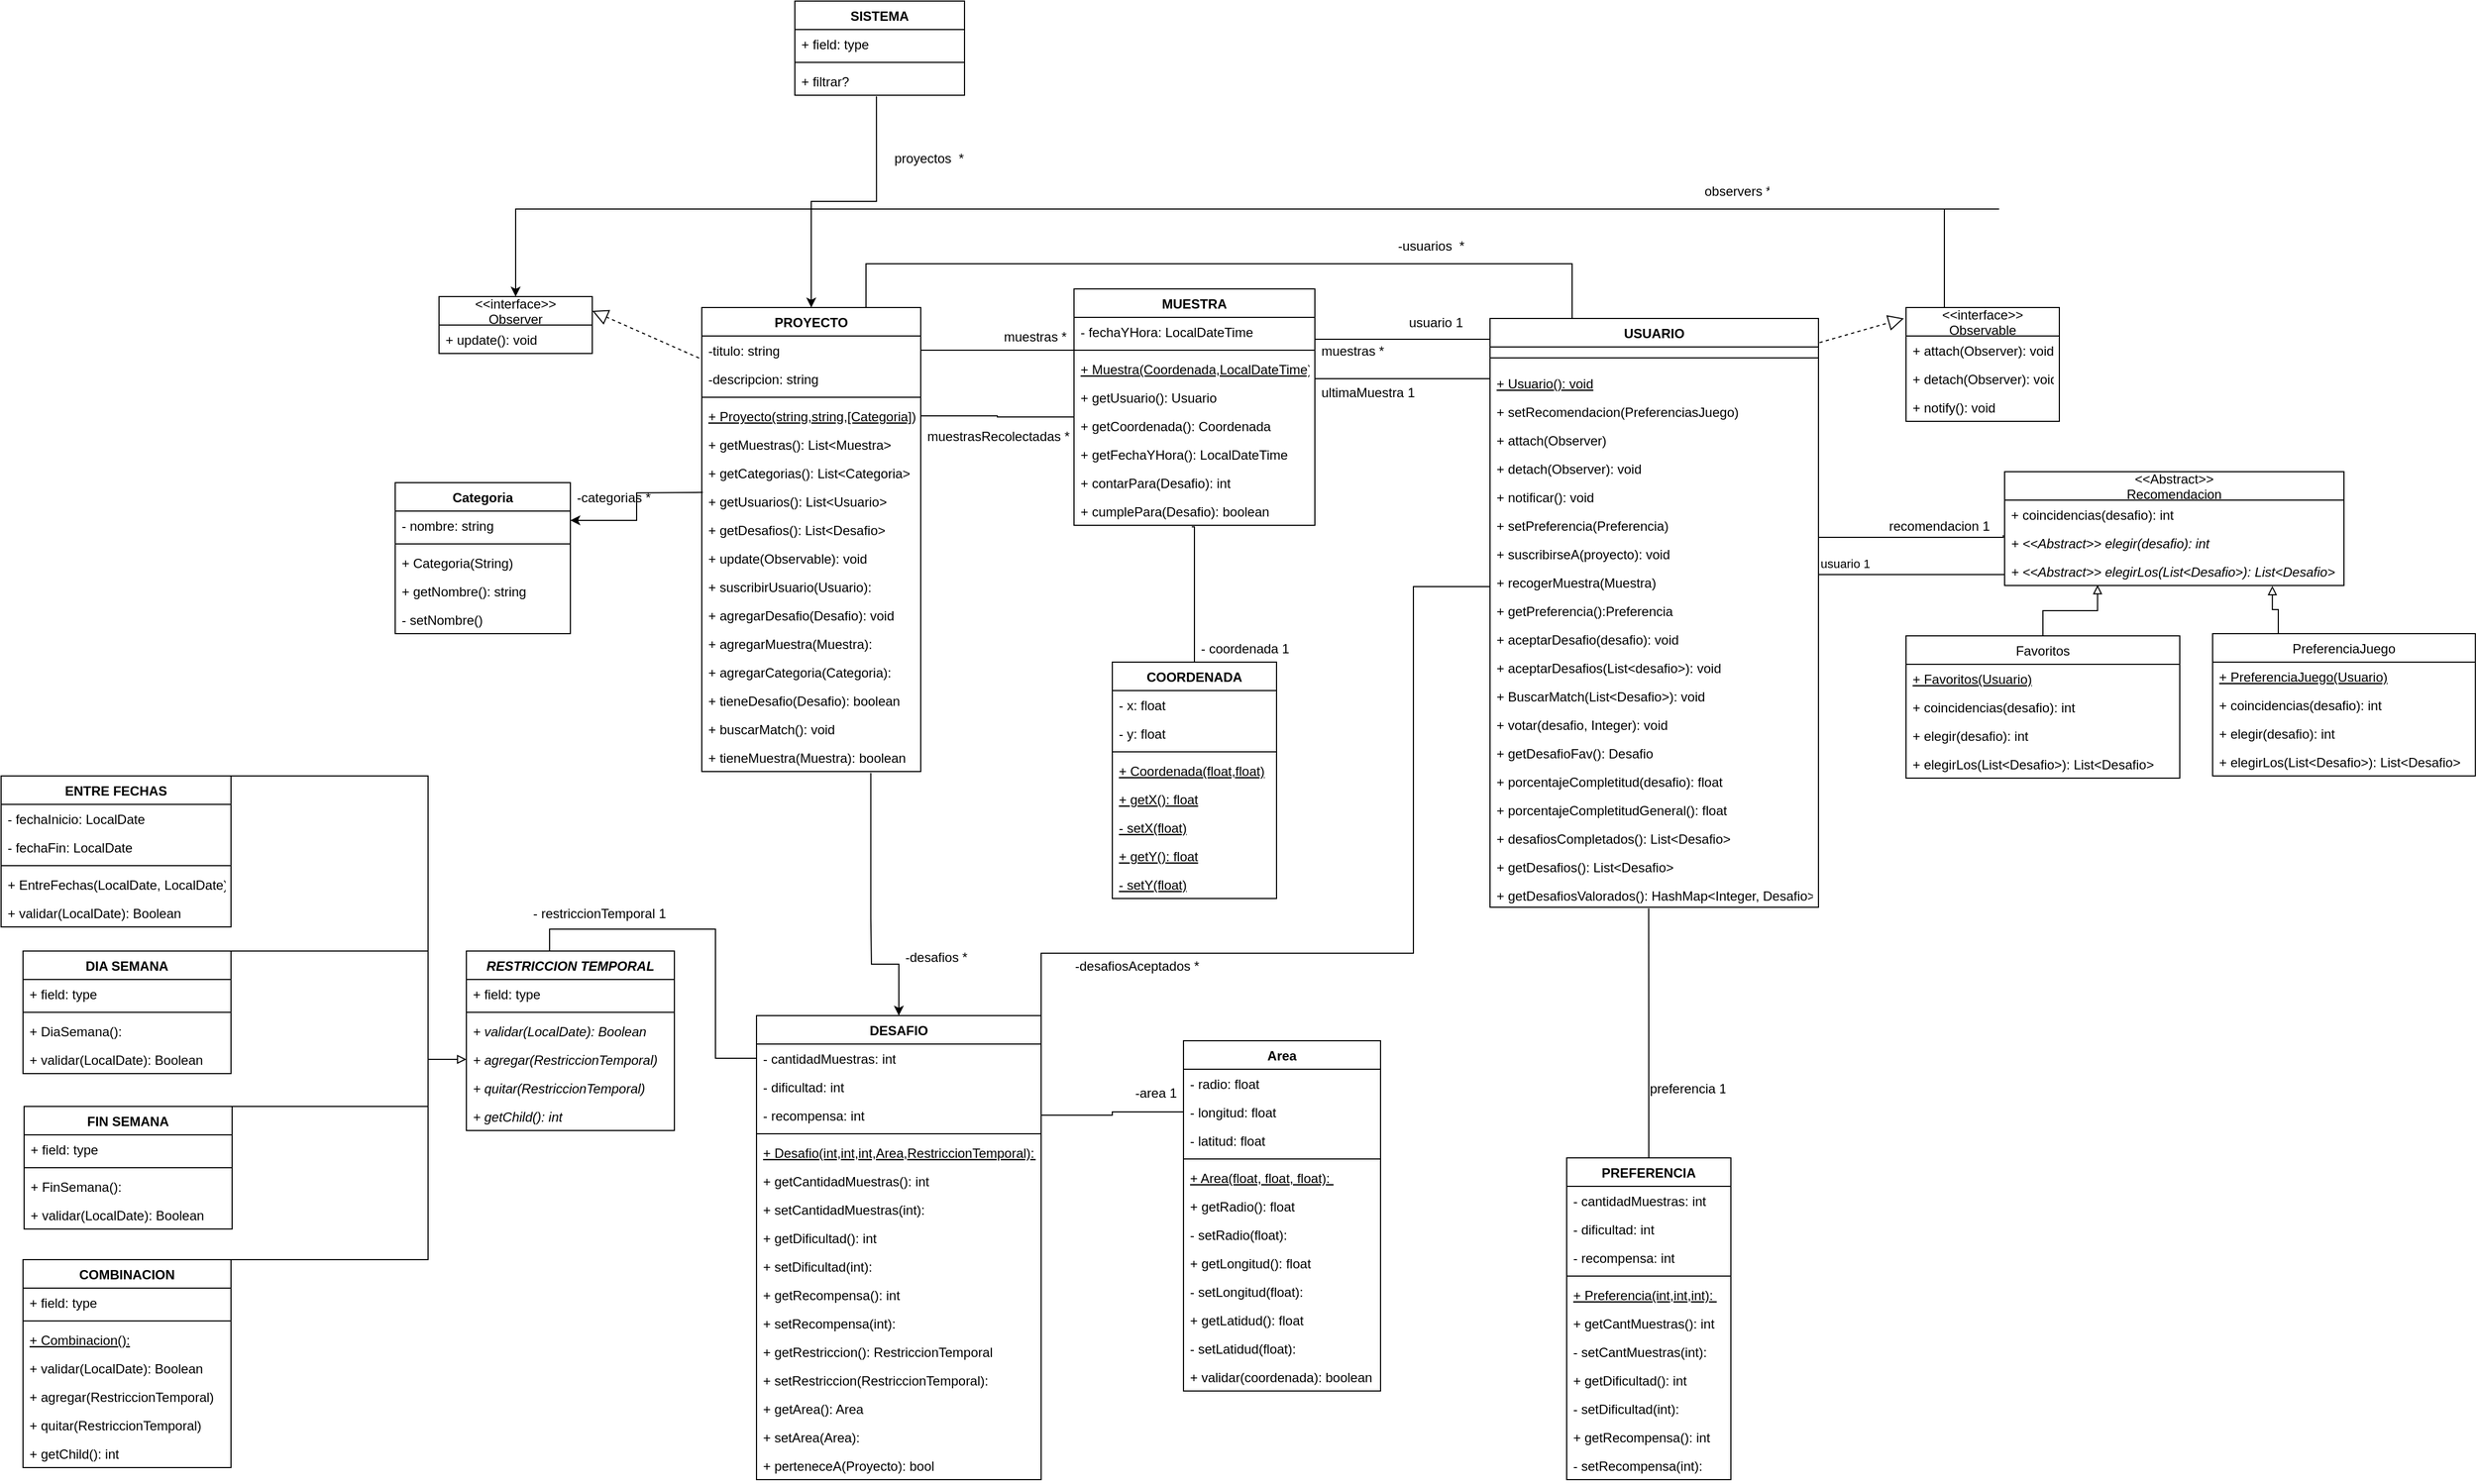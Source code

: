 <mxfile version="20.5.2" type="device"><diagram id="Aha8aXTMeK0WefyMDkca" name="Página-1"><mxGraphModel dx="1889" dy="1220" grid="1" gridSize="10" guides="1" tooltips="1" connect="1" arrows="1" fold="1" page="1" pageScale="1" pageWidth="1169" pageHeight="827" math="0" shadow="0"><root><mxCell id="0"/><mxCell id="1" parent="0"/><mxCell id="2cNmXknDHoKsyeDCSXHs-48" style="edgeStyle=orthogonalEdgeStyle;rounded=0;orthogonalLoop=1;jettySize=auto;html=1;exitX=0.75;exitY=0;exitDx=0;exitDy=0;entryX=0.25;entryY=0;entryDx=0;entryDy=0;endArrow=none;endFill=0;" parent="1" source="2cNmXknDHoKsyeDCSXHs-1" target="2cNmXknDHoKsyeDCSXHs-17" edge="1"><mxGeometry relative="1" as="geometry"><Array as="points"><mxPoint x="90" y="10"/><mxPoint x="735" y="10"/></Array></mxGeometry></mxCell><mxCell id="xSdEniJTxtQEgLRPIjzg-28" style="edgeStyle=orthogonalEdgeStyle;rounded=0;orthogonalLoop=1;jettySize=auto;html=1;entryX=0.5;entryY=0;entryDx=0;entryDy=0;exitX=0.772;exitY=1.047;exitDx=0;exitDy=0;exitPerimeter=0;" parent="1" source="u1KQ7qcGX1zd79paFrML-67" target="2cNmXknDHoKsyeDCSXHs-9" edge="1"><mxGeometry relative="1" as="geometry"><mxPoint x="90" y="600" as="sourcePoint"/><Array as="points"><mxPoint x="94" y="608"/><mxPoint x="95" y="650"/><mxPoint x="120" y="650"/></Array></mxGeometry></mxCell><mxCell id="xSdEniJTxtQEgLRPIjzg-35" style="edgeStyle=orthogonalEdgeStyle;rounded=0;orthogonalLoop=1;jettySize=auto;html=1;exitX=0.005;exitY=0.189;exitDx=0;exitDy=0;entryX=1;entryY=0.25;entryDx=0;entryDy=0;exitPerimeter=0;" parent="1" target="xSdEniJTxtQEgLRPIjzg-31" edge="1"><mxGeometry relative="1" as="geometry"><mxPoint x="-59.0" y="218.914" as="sourcePoint"/></mxGeometry></mxCell><mxCell id="2cNmXknDHoKsyeDCSXHs-1" value="PROYECTO" style="swimlane;fontStyle=1;align=center;verticalAlign=top;childLayout=stackLayout;horizontal=1;startSize=26;horizontalStack=0;resizeParent=1;resizeParentMax=0;resizeLast=0;collapsible=1;marginBottom=0;" parent="1" vertex="1"><mxGeometry x="-60" y="50" width="200" height="424" as="geometry"/></mxCell><mxCell id="2cNmXknDHoKsyeDCSXHs-24" value="-titulo: string" style="text;strokeColor=none;fillColor=none;align=left;verticalAlign=top;spacingLeft=4;spacingRight=4;overflow=hidden;rotatable=0;points=[[0,0.5],[1,0.5]];portConstraint=eastwest;" parent="2cNmXknDHoKsyeDCSXHs-1" vertex="1"><mxGeometry y="26" width="200" height="26" as="geometry"/></mxCell><mxCell id="2cNmXknDHoKsyeDCSXHs-2" value="-descripcion: string" style="text;strokeColor=none;fillColor=none;align=left;verticalAlign=top;spacingLeft=4;spacingRight=4;overflow=hidden;rotatable=0;points=[[0,0.5],[1,0.5]];portConstraint=eastwest;" parent="2cNmXknDHoKsyeDCSXHs-1" vertex="1"><mxGeometry y="52" width="200" height="26" as="geometry"/></mxCell><mxCell id="2cNmXknDHoKsyeDCSXHs-3" value="" style="line;strokeWidth=1;fillColor=none;align=left;verticalAlign=middle;spacingTop=-1;spacingLeft=3;spacingRight=3;rotatable=0;labelPosition=right;points=[];portConstraint=eastwest;strokeColor=inherit;" parent="2cNmXknDHoKsyeDCSXHs-1" vertex="1"><mxGeometry y="78" width="200" height="8" as="geometry"/></mxCell><mxCell id="RI4c8phhjaCmbKgJHN7E-9" value="+ Proyecto(string,string,[Categoria])" style="text;strokeColor=none;fillColor=none;align=left;verticalAlign=top;spacingLeft=4;spacingRight=4;overflow=hidden;rotatable=0;points=[[0,0.5],[1,0.5]];portConstraint=eastwest;fontStyle=4" parent="2cNmXknDHoKsyeDCSXHs-1" vertex="1"><mxGeometry y="86" width="200" height="26" as="geometry"/></mxCell><mxCell id="RI4c8phhjaCmbKgJHN7E-78" value="+ getMuestras(): List&lt;Muestra&gt;" style="text;strokeColor=none;fillColor=none;align=left;verticalAlign=top;spacingLeft=4;spacingRight=4;overflow=hidden;rotatable=0;points=[[0,0.5],[1,0.5]];portConstraint=eastwest;" parent="2cNmXknDHoKsyeDCSXHs-1" vertex="1"><mxGeometry y="112" width="200" height="26" as="geometry"/></mxCell><mxCell id="RI4c8phhjaCmbKgJHN7E-79" value="+ getCategorias(): List&lt;Categoria&gt;" style="text;strokeColor=none;fillColor=none;align=left;verticalAlign=top;spacingLeft=4;spacingRight=4;overflow=hidden;rotatable=0;points=[[0,0.5],[1,0.5]];portConstraint=eastwest;" parent="2cNmXknDHoKsyeDCSXHs-1" vertex="1"><mxGeometry y="138" width="200" height="26" as="geometry"/></mxCell><mxCell id="RI4c8phhjaCmbKgJHN7E-80" value="+ getUsuarios(): List&lt;Usuario&gt;" style="text;strokeColor=none;fillColor=none;align=left;verticalAlign=top;spacingLeft=4;spacingRight=4;overflow=hidden;rotatable=0;points=[[0,0.5],[1,0.5]];portConstraint=eastwest;" parent="2cNmXknDHoKsyeDCSXHs-1" vertex="1"><mxGeometry y="164" width="200" height="26" as="geometry"/></mxCell><mxCell id="RI4c8phhjaCmbKgJHN7E-85" value="+ getDesafios(): List&lt;Desafio&gt;" style="text;strokeColor=none;fillColor=none;align=left;verticalAlign=top;spacingLeft=4;spacingRight=4;overflow=hidden;rotatable=0;points=[[0,0.5],[1,0.5]];portConstraint=eastwest;" parent="2cNmXknDHoKsyeDCSXHs-1" vertex="1"><mxGeometry y="190" width="200" height="26" as="geometry"/></mxCell><mxCell id="xSdEniJTxtQEgLRPIjzg-6" value="+ update(Observable): void" style="text;strokeColor=none;fillColor=none;align=left;verticalAlign=top;spacingLeft=4;spacingRight=4;overflow=hidden;rotatable=0;points=[[0,0.5],[1,0.5]];portConstraint=eastwest;" parent="2cNmXknDHoKsyeDCSXHs-1" vertex="1"><mxGeometry y="216" width="200" height="26" as="geometry"/></mxCell><mxCell id="RI4c8phhjaCmbKgJHN7E-84" value="+ suscribirUsuario(Usuario): " style="text;strokeColor=none;fillColor=none;align=left;verticalAlign=top;spacingLeft=4;spacingRight=4;overflow=hidden;rotatable=0;points=[[0,0.5],[1,0.5]];portConstraint=eastwest;" parent="2cNmXknDHoKsyeDCSXHs-1" vertex="1"><mxGeometry y="242" width="200" height="26" as="geometry"/></mxCell><mxCell id="bgHE0WOSeNjpsNAmUflJ-48" value="+ agregarDesafio(Desafio): void" style="text;strokeColor=none;fillColor=none;align=left;verticalAlign=top;spacingLeft=4;spacingRight=4;overflow=hidden;rotatable=0;points=[[0,0.5],[1,0.5]];portConstraint=eastwest;" parent="2cNmXknDHoKsyeDCSXHs-1" vertex="1"><mxGeometry y="268" width="200" height="26" as="geometry"/></mxCell><mxCell id="RI4c8phhjaCmbKgJHN7E-82" value="+ agregarMuestra(Muestra): " style="text;strokeColor=none;fillColor=none;align=left;verticalAlign=top;spacingLeft=4;spacingRight=4;overflow=hidden;rotatable=0;points=[[0,0.5],[1,0.5]];portConstraint=eastwest;" parent="2cNmXknDHoKsyeDCSXHs-1" vertex="1"><mxGeometry y="294" width="200" height="26" as="geometry"/></mxCell><mxCell id="RI4c8phhjaCmbKgJHN7E-83" value="+ agregarCategoria(Categoria): " style="text;strokeColor=none;fillColor=none;align=left;verticalAlign=top;spacingLeft=4;spacingRight=4;overflow=hidden;rotatable=0;points=[[0,0.5],[1,0.5]];portConstraint=eastwest;" parent="2cNmXknDHoKsyeDCSXHs-1" vertex="1"><mxGeometry y="320" width="200" height="26" as="geometry"/></mxCell><mxCell id="RI4c8phhjaCmbKgJHN7E-86" value="+ tieneDesafio(Desafio): boolean " style="text;strokeColor=none;fillColor=none;align=left;verticalAlign=top;spacingLeft=4;spacingRight=4;overflow=hidden;rotatable=0;points=[[0,0.5],[1,0.5]];portConstraint=eastwest;" parent="2cNmXknDHoKsyeDCSXHs-1" vertex="1"><mxGeometry y="346" width="200" height="26" as="geometry"/></mxCell><mxCell id="2cNmXknDHoKsyeDCSXHs-4" value="+ buscarMatch(): void" style="text;strokeColor=none;fillColor=none;align=left;verticalAlign=top;spacingLeft=4;spacingRight=4;overflow=hidden;rotatable=0;points=[[0,0.5],[1,0.5]];portConstraint=eastwest;" parent="2cNmXknDHoKsyeDCSXHs-1" vertex="1"><mxGeometry y="372" width="200" height="26" as="geometry"/></mxCell><mxCell id="u1KQ7qcGX1zd79paFrML-67" value="+ tieneMuestra(Muestra): boolean" style="text;strokeColor=none;fillColor=none;align=left;verticalAlign=top;spacingLeft=4;spacingRight=4;overflow=hidden;rotatable=0;points=[[0,0.5],[1,0.5]];portConstraint=eastwest;" parent="2cNmXknDHoKsyeDCSXHs-1" vertex="1"><mxGeometry y="398" width="200" height="26" as="geometry"/></mxCell><mxCell id="2cNmXknDHoKsyeDCSXHs-5" value="MUESTRA" style="swimlane;fontStyle=1;align=center;verticalAlign=top;childLayout=stackLayout;horizontal=1;startSize=26;horizontalStack=0;resizeParent=1;resizeParentMax=0;resizeLast=0;collapsible=1;marginBottom=0;" parent="1" vertex="1"><mxGeometry x="280" y="33" width="220" height="216" as="geometry"/></mxCell><mxCell id="2cNmXknDHoKsyeDCSXHs-31" value="- fechaYHora: LocalDateTime" style="text;strokeColor=none;fillColor=none;align=left;verticalAlign=top;spacingLeft=4;spacingRight=4;overflow=hidden;rotatable=0;points=[[0,0.5],[1,0.5]];portConstraint=eastwest;" parent="2cNmXknDHoKsyeDCSXHs-5" vertex="1"><mxGeometry y="26" width="220" height="26" as="geometry"/></mxCell><mxCell id="2cNmXknDHoKsyeDCSXHs-7" value="" style="line;strokeWidth=1;fillColor=none;align=left;verticalAlign=middle;spacingTop=-1;spacingLeft=3;spacingRight=3;rotatable=0;labelPosition=right;points=[];portConstraint=eastwest;strokeColor=inherit;" parent="2cNmXknDHoKsyeDCSXHs-5" vertex="1"><mxGeometry y="52" width="220" height="8" as="geometry"/></mxCell><mxCell id="2cNmXknDHoKsyeDCSXHs-8" value="+ Muestra(Coordenada,LocalDateTime)" style="text;strokeColor=none;fillColor=none;align=left;verticalAlign=top;spacingLeft=4;spacingRight=4;overflow=hidden;rotatable=0;points=[[0,0.5],[1,0.5]];portConstraint=eastwest;fontStyle=4" parent="2cNmXknDHoKsyeDCSXHs-5" vertex="1"><mxGeometry y="60" width="220" height="26" as="geometry"/></mxCell><mxCell id="RI4c8phhjaCmbKgJHN7E-36" value="+ getUsuario(): Usuario" style="text;strokeColor=none;fillColor=none;align=left;verticalAlign=top;spacingLeft=4;spacingRight=4;overflow=hidden;rotatable=0;points=[[0,0.5],[1,0.5]];portConstraint=eastwest;fontStyle=0" parent="2cNmXknDHoKsyeDCSXHs-5" vertex="1"><mxGeometry y="86" width="220" height="26" as="geometry"/></mxCell><mxCell id="RI4c8phhjaCmbKgJHN7E-37" value="+ getCoordenada(): Coordenada" style="text;strokeColor=none;fillColor=none;align=left;verticalAlign=top;spacingLeft=4;spacingRight=4;overflow=hidden;rotatable=0;points=[[0,0.5],[1,0.5]];portConstraint=eastwest;fontStyle=0" parent="2cNmXknDHoKsyeDCSXHs-5" vertex="1"><mxGeometry y="112" width="220" height="26" as="geometry"/></mxCell><mxCell id="RI4c8phhjaCmbKgJHN7E-38" value="+ getFechaYHora(): LocalDateTime" style="text;strokeColor=none;fillColor=none;align=left;verticalAlign=top;spacingLeft=4;spacingRight=4;overflow=hidden;rotatable=0;points=[[0,0.5],[1,0.5]];portConstraint=eastwest;fontStyle=0" parent="2cNmXknDHoKsyeDCSXHs-5" vertex="1"><mxGeometry y="138" width="220" height="26" as="geometry"/></mxCell><mxCell id="u1KQ7qcGX1zd79paFrML-65" value="+ contarPara(Desafio): int" style="text;strokeColor=none;fillColor=none;align=left;verticalAlign=top;spacingLeft=4;spacingRight=4;overflow=hidden;rotatable=0;points=[[0,0.5],[1,0.5]];portConstraint=eastwest;fontStyle=0" parent="2cNmXknDHoKsyeDCSXHs-5" vertex="1"><mxGeometry y="164" width="220" height="26" as="geometry"/></mxCell><mxCell id="u1KQ7qcGX1zd79paFrML-66" value="+ cumplePara(Desafio): boolean" style="text;strokeColor=none;fillColor=none;align=left;verticalAlign=top;spacingLeft=4;spacingRight=4;overflow=hidden;rotatable=0;points=[[0,0.5],[1,0.5]];portConstraint=eastwest;fontStyle=0" parent="2cNmXknDHoKsyeDCSXHs-5" vertex="1"><mxGeometry y="190" width="220" height="26" as="geometry"/></mxCell><mxCell id="2cNmXknDHoKsyeDCSXHs-9" value="DESAFIO" style="swimlane;fontStyle=1;align=center;verticalAlign=top;childLayout=stackLayout;horizontal=1;startSize=26;horizontalStack=0;resizeParent=1;resizeParentMax=0;resizeLast=0;collapsible=1;marginBottom=0;" parent="1" vertex="1"><mxGeometry x="-10" y="697" width="260" height="424" as="geometry"/></mxCell><mxCell id="2cNmXknDHoKsyeDCSXHs-35" value="- cantidadMuestras: int" style="text;strokeColor=none;fillColor=none;align=left;verticalAlign=top;spacingLeft=4;spacingRight=4;overflow=hidden;rotatable=0;points=[[0,0.5],[1,0.5]];portConstraint=eastwest;" parent="2cNmXknDHoKsyeDCSXHs-9" vertex="1"><mxGeometry y="26" width="260" height="26" as="geometry"/></mxCell><mxCell id="2cNmXknDHoKsyeDCSXHs-36" value="- dificultad: int" style="text;strokeColor=none;fillColor=none;align=left;verticalAlign=top;spacingLeft=4;spacingRight=4;overflow=hidden;rotatable=0;points=[[0,0.5],[1,0.5]];portConstraint=eastwest;" parent="2cNmXknDHoKsyeDCSXHs-9" vertex="1"><mxGeometry y="52" width="260" height="26" as="geometry"/></mxCell><mxCell id="2cNmXknDHoKsyeDCSXHs-37" value="- recompensa: int" style="text;strokeColor=none;fillColor=none;align=left;verticalAlign=top;spacingLeft=4;spacingRight=4;overflow=hidden;rotatable=0;points=[[0,0.5],[1,0.5]];portConstraint=eastwest;" parent="2cNmXknDHoKsyeDCSXHs-9" vertex="1"><mxGeometry y="78" width="260" height="26" as="geometry"/></mxCell><mxCell id="2cNmXknDHoKsyeDCSXHs-11" value="" style="line;strokeWidth=1;fillColor=none;align=left;verticalAlign=middle;spacingTop=-1;spacingLeft=3;spacingRight=3;rotatable=0;labelPosition=right;points=[];portConstraint=eastwest;strokeColor=inherit;" parent="2cNmXknDHoKsyeDCSXHs-9" vertex="1"><mxGeometry y="104" width="260" height="8" as="geometry"/></mxCell><mxCell id="2cNmXknDHoKsyeDCSXHs-12" value="+ Desafio(int,int,int,Area,RestriccionTemporal): " style="text;strokeColor=none;fillColor=none;align=left;verticalAlign=top;spacingLeft=4;spacingRight=4;overflow=hidden;rotatable=0;points=[[0,0.5],[1,0.5]];portConstraint=eastwest;fontStyle=4" parent="2cNmXknDHoKsyeDCSXHs-9" vertex="1"><mxGeometry y="112" width="260" height="26" as="geometry"/></mxCell><mxCell id="RI4c8phhjaCmbKgJHN7E-1" value="+ getCantidadMuestras(): int" style="text;strokeColor=none;fillColor=none;align=left;verticalAlign=top;spacingLeft=4;spacingRight=4;overflow=hidden;rotatable=0;points=[[0,0.5],[1,0.5]];portConstraint=eastwest;" parent="2cNmXknDHoKsyeDCSXHs-9" vertex="1"><mxGeometry y="138" width="260" height="26" as="geometry"/></mxCell><mxCell id="RI4c8phhjaCmbKgJHN7E-56" value="+ setCantidadMuestras(int): " style="text;strokeColor=none;fillColor=none;align=left;verticalAlign=top;spacingLeft=4;spacingRight=4;overflow=hidden;rotatable=0;points=[[0,0.5],[1,0.5]];portConstraint=eastwest;" parent="2cNmXknDHoKsyeDCSXHs-9" vertex="1"><mxGeometry y="164" width="260" height="26" as="geometry"/></mxCell><mxCell id="RI4c8phhjaCmbKgJHN7E-53" value="+ getDificultad(): int" style="text;strokeColor=none;fillColor=none;align=left;verticalAlign=top;spacingLeft=4;spacingRight=4;overflow=hidden;rotatable=0;points=[[0,0.5],[1,0.5]];portConstraint=eastwest;" parent="2cNmXknDHoKsyeDCSXHs-9" vertex="1"><mxGeometry y="190" width="260" height="26" as="geometry"/></mxCell><mxCell id="RI4c8phhjaCmbKgJHN7E-57" value="+ setDificultad(int): " style="text;strokeColor=none;fillColor=none;align=left;verticalAlign=top;spacingLeft=4;spacingRight=4;overflow=hidden;rotatable=0;points=[[0,0.5],[1,0.5]];portConstraint=eastwest;" parent="2cNmXknDHoKsyeDCSXHs-9" vertex="1"><mxGeometry y="216" width="260" height="26" as="geometry"/></mxCell><mxCell id="RI4c8phhjaCmbKgJHN7E-54" value="+ getRecompensa(): int" style="text;strokeColor=none;fillColor=none;align=left;verticalAlign=top;spacingLeft=4;spacingRight=4;overflow=hidden;rotatable=0;points=[[0,0.5],[1,0.5]];portConstraint=eastwest;" parent="2cNmXknDHoKsyeDCSXHs-9" vertex="1"><mxGeometry y="242" width="260" height="26" as="geometry"/></mxCell><mxCell id="RI4c8phhjaCmbKgJHN7E-55" value="+ setRecompensa(int): " style="text;strokeColor=none;fillColor=none;align=left;verticalAlign=top;spacingLeft=4;spacingRight=4;overflow=hidden;rotatable=0;points=[[0,0.5],[1,0.5]];portConstraint=eastwest;" parent="2cNmXknDHoKsyeDCSXHs-9" vertex="1"><mxGeometry y="268" width="260" height="26" as="geometry"/></mxCell><mxCell id="RI4c8phhjaCmbKgJHN7E-58" value="+ getRestriccion(): RestriccionTemporal" style="text;strokeColor=none;fillColor=none;align=left;verticalAlign=top;spacingLeft=4;spacingRight=4;overflow=hidden;rotatable=0;points=[[0,0.5],[1,0.5]];portConstraint=eastwest;" parent="2cNmXknDHoKsyeDCSXHs-9" vertex="1"><mxGeometry y="294" width="260" height="26" as="geometry"/></mxCell><mxCell id="RI4c8phhjaCmbKgJHN7E-59" value="+ setRestriccion(RestriccionTemporal): " style="text;strokeColor=none;fillColor=none;align=left;verticalAlign=top;spacingLeft=4;spacingRight=4;overflow=hidden;rotatable=0;points=[[0,0.5],[1,0.5]];portConstraint=eastwest;" parent="2cNmXknDHoKsyeDCSXHs-9" vertex="1"><mxGeometry y="320" width="260" height="26" as="geometry"/></mxCell><mxCell id="RI4c8phhjaCmbKgJHN7E-60" value="+ getArea(): Area" style="text;strokeColor=none;fillColor=none;align=left;verticalAlign=top;spacingLeft=4;spacingRight=4;overflow=hidden;rotatable=0;points=[[0,0.5],[1,0.5]];portConstraint=eastwest;" parent="2cNmXknDHoKsyeDCSXHs-9" vertex="1"><mxGeometry y="346" width="260" height="26" as="geometry"/></mxCell><mxCell id="RI4c8phhjaCmbKgJHN7E-61" value="+ setArea(Area): " style="text;strokeColor=none;fillColor=none;align=left;verticalAlign=top;spacingLeft=4;spacingRight=4;overflow=hidden;rotatable=0;points=[[0,0.5],[1,0.5]];portConstraint=eastwest;" parent="2cNmXknDHoKsyeDCSXHs-9" vertex="1"><mxGeometry y="372" width="260" height="26" as="geometry"/></mxCell><mxCell id="RI4c8phhjaCmbKgJHN7E-52" value="+ perteneceA(Proyecto): bool" style="text;strokeColor=none;fillColor=none;align=left;verticalAlign=top;spacingLeft=4;spacingRight=4;overflow=hidden;rotatable=0;points=[[0,0.5],[1,0.5]];portConstraint=eastwest;" parent="2cNmXknDHoKsyeDCSXHs-9" vertex="1"><mxGeometry y="398" width="260" height="26" as="geometry"/></mxCell><mxCell id="RI4c8phhjaCmbKgJHN7E-70" style="edgeStyle=orthogonalEdgeStyle;rounded=0;orthogonalLoop=1;jettySize=auto;html=1;exitX=0.5;exitY=0;exitDx=0;exitDy=0;entryX=0.483;entryY=1.042;entryDx=0;entryDy=0;entryPerimeter=0;endArrow=none;endFill=0;" parent="1" source="2cNmXknDHoKsyeDCSXHs-13" target="u1KQ7qcGX1zd79paFrML-51" edge="1"><mxGeometry relative="1" as="geometry"/></mxCell><mxCell id="2cNmXknDHoKsyeDCSXHs-13" value="PREFERENCIA" style="swimlane;fontStyle=1;align=center;verticalAlign=top;childLayout=stackLayout;horizontal=1;startSize=26;horizontalStack=0;resizeParent=1;resizeParentMax=0;resizeLast=0;collapsible=1;marginBottom=0;" parent="1" vertex="1"><mxGeometry x="730" y="827" width="150" height="294" as="geometry"/></mxCell><mxCell id="2cNmXknDHoKsyeDCSXHs-14" value="- cantidadMuestras: int" style="text;strokeColor=none;fillColor=none;align=left;verticalAlign=top;spacingLeft=4;spacingRight=4;overflow=hidden;rotatable=0;points=[[0,0.5],[1,0.5]];portConstraint=eastwest;" parent="2cNmXknDHoKsyeDCSXHs-13" vertex="1"><mxGeometry y="26" width="150" height="26" as="geometry"/></mxCell><mxCell id="2cNmXknDHoKsyeDCSXHs-32" value="- dificultad: int" style="text;strokeColor=none;fillColor=none;align=left;verticalAlign=top;spacingLeft=4;spacingRight=4;overflow=hidden;rotatable=0;points=[[0,0.5],[1,0.5]];portConstraint=eastwest;" parent="2cNmXknDHoKsyeDCSXHs-13" vertex="1"><mxGeometry y="52" width="150" height="26" as="geometry"/></mxCell><mxCell id="2cNmXknDHoKsyeDCSXHs-33" value="- recompensa: int" style="text;strokeColor=none;fillColor=none;align=left;verticalAlign=top;spacingLeft=4;spacingRight=4;overflow=hidden;rotatable=0;points=[[0,0.5],[1,0.5]];portConstraint=eastwest;" parent="2cNmXknDHoKsyeDCSXHs-13" vertex="1"><mxGeometry y="78" width="150" height="26" as="geometry"/></mxCell><mxCell id="2cNmXknDHoKsyeDCSXHs-15" value="" style="line;strokeWidth=1;fillColor=none;align=left;verticalAlign=middle;spacingTop=-1;spacingLeft=3;spacingRight=3;rotatable=0;labelPosition=right;points=[];portConstraint=eastwest;strokeColor=inherit;" parent="2cNmXknDHoKsyeDCSXHs-13" vertex="1"><mxGeometry y="104" width="150" height="8" as="geometry"/></mxCell><mxCell id="2cNmXknDHoKsyeDCSXHs-16" value="+ Preferencia(int,int,int): " style="text;strokeColor=none;fillColor=none;align=left;verticalAlign=top;spacingLeft=4;spacingRight=4;overflow=hidden;rotatable=0;points=[[0,0.5],[1,0.5]];portConstraint=eastwest;fontStyle=4" parent="2cNmXknDHoKsyeDCSXHs-13" vertex="1"><mxGeometry y="112" width="150" height="26" as="geometry"/></mxCell><mxCell id="RI4c8phhjaCmbKgJHN7E-25" value="+ getCantMuestras(): int " style="text;strokeColor=none;fillColor=none;align=left;verticalAlign=top;spacingLeft=4;spacingRight=4;overflow=hidden;rotatable=0;points=[[0,0.5],[1,0.5]];portConstraint=eastwest;fontStyle=0" parent="2cNmXknDHoKsyeDCSXHs-13" vertex="1"><mxGeometry y="138" width="150" height="26" as="geometry"/></mxCell><mxCell id="RI4c8phhjaCmbKgJHN7E-26" value="- setCantMuestras(int): " style="text;strokeColor=none;fillColor=none;align=left;verticalAlign=top;spacingLeft=4;spacingRight=4;overflow=hidden;rotatable=0;points=[[0,0.5],[1,0.5]];portConstraint=eastwest;fontStyle=0" parent="2cNmXknDHoKsyeDCSXHs-13" vertex="1"><mxGeometry y="164" width="150" height="26" as="geometry"/></mxCell><mxCell id="RI4c8phhjaCmbKgJHN7E-27" value="+ getDificultad(): int " style="text;strokeColor=none;fillColor=none;align=left;verticalAlign=top;spacingLeft=4;spacingRight=4;overflow=hidden;rotatable=0;points=[[0,0.5],[1,0.5]];portConstraint=eastwest;fontStyle=0" parent="2cNmXknDHoKsyeDCSXHs-13" vertex="1"><mxGeometry y="190" width="150" height="26" as="geometry"/></mxCell><mxCell id="RI4c8phhjaCmbKgJHN7E-29" value="- setDificultad(int):  " style="text;strokeColor=none;fillColor=none;align=left;verticalAlign=top;spacingLeft=4;spacingRight=4;overflow=hidden;rotatable=0;points=[[0,0.5],[1,0.5]];portConstraint=eastwest;fontStyle=0" parent="2cNmXknDHoKsyeDCSXHs-13" vertex="1"><mxGeometry y="216" width="150" height="26" as="geometry"/></mxCell><mxCell id="RI4c8phhjaCmbKgJHN7E-30" value="+ getRecompensa(): int " style="text;strokeColor=none;fillColor=none;align=left;verticalAlign=top;spacingLeft=4;spacingRight=4;overflow=hidden;rotatable=0;points=[[0,0.5],[1,0.5]];portConstraint=eastwest;fontStyle=0" parent="2cNmXknDHoKsyeDCSXHs-13" vertex="1"><mxGeometry y="242" width="150" height="26" as="geometry"/></mxCell><mxCell id="RI4c8phhjaCmbKgJHN7E-31" value="- setRecompensa(int):  " style="text;strokeColor=none;fillColor=none;align=left;verticalAlign=top;spacingLeft=4;spacingRight=4;overflow=hidden;rotatable=0;points=[[0,0.5],[1,0.5]];portConstraint=eastwest;fontStyle=0" parent="2cNmXknDHoKsyeDCSXHs-13" vertex="1"><mxGeometry y="268" width="150" height="26" as="geometry"/></mxCell><mxCell id="2cNmXknDHoKsyeDCSXHs-17" value="USUARIO" style="swimlane;fontStyle=1;align=center;verticalAlign=top;childLayout=stackLayout;horizontal=1;startSize=26;horizontalStack=0;resizeParent=1;resizeParentMax=0;resizeLast=0;collapsible=1;marginBottom=0;" parent="1" vertex="1"><mxGeometry x="660" y="60" width="300" height="538" as="geometry"/></mxCell><mxCell id="2cNmXknDHoKsyeDCSXHs-19" value="" style="line;strokeWidth=1;fillColor=none;align=left;verticalAlign=middle;spacingTop=-1;spacingLeft=3;spacingRight=3;rotatable=0;labelPosition=right;points=[];portConstraint=eastwest;strokeColor=inherit;" parent="2cNmXknDHoKsyeDCSXHs-17" vertex="1"><mxGeometry y="26" width="300" height="20" as="geometry"/></mxCell><mxCell id="RI4c8phhjaCmbKgJHN7E-10" value="+ Usuario(): void" style="text;strokeColor=none;fillColor=none;align=left;verticalAlign=top;spacingLeft=4;spacingRight=4;overflow=hidden;rotatable=0;points=[[0,0.5],[1,0.5]];portConstraint=eastwest;fontStyle=4" parent="2cNmXknDHoKsyeDCSXHs-17" vertex="1"><mxGeometry y="46" width="300" height="26" as="geometry"/></mxCell><mxCell id="s0txsRj3YgYwcOScHX2D-3" value="+ setRecomendacion(PreferenciasJuego)" style="text;strokeColor=none;fillColor=none;align=left;verticalAlign=top;spacingLeft=4;spacingRight=4;overflow=hidden;rotatable=0;points=[[0,0.5],[1,0.5]];portConstraint=eastwest;" vertex="1" parent="2cNmXknDHoKsyeDCSXHs-17"><mxGeometry y="72" width="300" height="26" as="geometry"/></mxCell><mxCell id="RI4c8phhjaCmbKgJHN7E-67" value="+ attach(Observer)" style="text;strokeColor=none;fillColor=none;align=left;verticalAlign=top;spacingLeft=4;spacingRight=4;overflow=hidden;rotatable=0;points=[[0,0.5],[1,0.5]];portConstraint=eastwest;" parent="2cNmXknDHoKsyeDCSXHs-17" vertex="1"><mxGeometry y="98" width="300" height="26" as="geometry"/></mxCell><mxCell id="RI4c8phhjaCmbKgJHN7E-68" value="+ detach(Observer): void" style="text;strokeColor=none;fillColor=none;align=left;verticalAlign=top;spacingLeft=4;spacingRight=4;overflow=hidden;rotatable=0;points=[[0,0.5],[1,0.5]];portConstraint=eastwest;" parent="2cNmXknDHoKsyeDCSXHs-17" vertex="1"><mxGeometry y="124" width="300" height="26" as="geometry"/></mxCell><mxCell id="RI4c8phhjaCmbKgJHN7E-69" value="+ notificar(): void" style="text;strokeColor=none;fillColor=none;align=left;verticalAlign=top;spacingLeft=4;spacingRight=4;overflow=hidden;rotatable=0;points=[[0,0.5],[1,0.5]];portConstraint=eastwest;" parent="2cNmXknDHoKsyeDCSXHs-17" vertex="1"><mxGeometry y="150" width="300" height="26" as="geometry"/></mxCell><mxCell id="RI4c8phhjaCmbKgJHN7E-71" value="+ setPreferencia(Preferencia)" style="text;strokeColor=none;fillColor=none;align=left;verticalAlign=top;spacingLeft=4;spacingRight=4;overflow=hidden;rotatable=0;points=[[0,0.5],[1,0.5]];portConstraint=eastwest;" parent="2cNmXknDHoKsyeDCSXHs-17" vertex="1"><mxGeometry y="176" width="300" height="26" as="geometry"/></mxCell><mxCell id="X7vQsqVEX9D1h6OuIF9S-8" value="+ suscribirseA(proyecto): void" style="text;strokeColor=none;fillColor=none;align=left;verticalAlign=top;spacingLeft=4;spacingRight=4;overflow=hidden;rotatable=0;points=[[0,0.5],[1,0.5]];portConstraint=eastwest;" parent="2cNmXknDHoKsyeDCSXHs-17" vertex="1"><mxGeometry y="202" width="300" height="26" as="geometry"/></mxCell><mxCell id="RI4c8phhjaCmbKgJHN7E-62" value="+ recogerMuestra(Muestra)" style="text;strokeColor=none;fillColor=none;align=left;verticalAlign=top;spacingLeft=4;spacingRight=4;overflow=hidden;rotatable=0;points=[[0,0.5],[1,0.5]];portConstraint=eastwest;" parent="2cNmXknDHoKsyeDCSXHs-17" vertex="1"><mxGeometry y="228" width="300" height="26" as="geometry"/></mxCell><mxCell id="s0txsRj3YgYwcOScHX2D-4" value="+ getPreferencia():Preferencia" style="text;strokeColor=none;fillColor=none;align=left;verticalAlign=top;spacingLeft=4;spacingRight=4;overflow=hidden;rotatable=0;points=[[0,0.5],[1,0.5]];portConstraint=eastwest;" vertex="1" parent="2cNmXknDHoKsyeDCSXHs-17"><mxGeometry y="254" width="300" height="26" as="geometry"/></mxCell><mxCell id="2cNmXknDHoKsyeDCSXHs-20" value="+ aceptarDesafio(desafio): void" style="text;strokeColor=none;fillColor=none;align=left;verticalAlign=top;spacingLeft=4;spacingRight=4;overflow=hidden;rotatable=0;points=[[0,0.5],[1,0.5]];portConstraint=eastwest;" parent="2cNmXknDHoKsyeDCSXHs-17" vertex="1"><mxGeometry y="280" width="300" height="26" as="geometry"/></mxCell><mxCell id="s0txsRj3YgYwcOScHX2D-5" value="+ aceptarDesafios(List&lt;desafio&gt;): void" style="text;strokeColor=none;fillColor=none;align=left;verticalAlign=top;spacingLeft=4;spacingRight=4;overflow=hidden;rotatable=0;points=[[0,0.5],[1,0.5]];portConstraint=eastwest;" vertex="1" parent="2cNmXknDHoKsyeDCSXHs-17"><mxGeometry y="306" width="300" height="26" as="geometry"/></mxCell><mxCell id="2cNmXknDHoKsyeDCSXHs-45" value="+ BuscarMatch(List&lt;Desafio&gt;): void" style="text;strokeColor=none;fillColor=none;align=left;verticalAlign=top;spacingLeft=4;spacingRight=4;overflow=hidden;rotatable=0;points=[[0,0.5],[1,0.5]];portConstraint=eastwest;" parent="2cNmXknDHoKsyeDCSXHs-17" vertex="1"><mxGeometry y="332" width="300" height="26" as="geometry"/></mxCell><mxCell id="u1KQ7qcGX1zd79paFrML-47" value="+ votar(desafio, Integer): void" style="text;strokeColor=none;fillColor=none;align=left;verticalAlign=top;spacingLeft=4;spacingRight=4;overflow=hidden;rotatable=0;points=[[0,0.5],[1,0.5]];portConstraint=eastwest;" parent="2cNmXknDHoKsyeDCSXHs-17" vertex="1"><mxGeometry y="358" width="300" height="26" as="geometry"/></mxCell><mxCell id="u1KQ7qcGX1zd79paFrML-50" value="+ getDesafioFav(): Desafio" style="text;strokeColor=none;fillColor=none;align=left;verticalAlign=top;spacingLeft=4;spacingRight=4;overflow=hidden;rotatable=0;points=[[0,0.5],[1,0.5]];portConstraint=eastwest;" parent="2cNmXknDHoKsyeDCSXHs-17" vertex="1"><mxGeometry y="384" width="300" height="26" as="geometry"/></mxCell><mxCell id="2cNmXknDHoKsyeDCSXHs-43" value="+ porcentajeCompletitud(desafio): float" style="text;strokeColor=none;fillColor=none;align=left;verticalAlign=top;spacingLeft=4;spacingRight=4;overflow=hidden;rotatable=0;points=[[0,0.5],[1,0.5]];portConstraint=eastwest;" parent="2cNmXknDHoKsyeDCSXHs-17" vertex="1"><mxGeometry y="410" width="300" height="26" as="geometry"/></mxCell><mxCell id="2cNmXknDHoKsyeDCSXHs-44" value="+ porcentajeCompletitudGeneral(): float" style="text;strokeColor=none;fillColor=none;align=left;verticalAlign=top;spacingLeft=4;spacingRight=4;overflow=hidden;rotatable=0;points=[[0,0.5],[1,0.5]];portConstraint=eastwest;" parent="2cNmXknDHoKsyeDCSXHs-17" vertex="1"><mxGeometry y="436" width="300" height="26" as="geometry"/></mxCell><mxCell id="2cNmXknDHoKsyeDCSXHs-42" value="+ desafiosCompletados(): List&lt;Desafio&gt;" style="text;strokeColor=none;fillColor=none;align=left;verticalAlign=top;spacingLeft=4;spacingRight=4;overflow=hidden;rotatable=0;points=[[0,0.5],[1,0.5]];portConstraint=eastwest;" parent="2cNmXknDHoKsyeDCSXHs-17" vertex="1"><mxGeometry y="462" width="300" height="26" as="geometry"/></mxCell><mxCell id="u1KQ7qcGX1zd79paFrML-49" value="+ getDesafios(): List&lt;Desafio&gt;" style="text;strokeColor=none;fillColor=none;align=left;verticalAlign=top;spacingLeft=4;spacingRight=4;overflow=hidden;rotatable=0;points=[[0,0.5],[1,0.5]];portConstraint=eastwest;" parent="2cNmXknDHoKsyeDCSXHs-17" vertex="1"><mxGeometry y="488" width="300" height="26" as="geometry"/></mxCell><mxCell id="u1KQ7qcGX1zd79paFrML-51" value="+ getDesafiosValorados(): HashMap&lt;Integer, Desafio&gt;" style="text;strokeColor=none;fillColor=none;align=left;verticalAlign=top;spacingLeft=4;spacingRight=4;overflow=hidden;rotatable=0;points=[[0,0.5],[1,0.5]];portConstraint=eastwest;" parent="2cNmXknDHoKsyeDCSXHs-17" vertex="1"><mxGeometry y="514" width="300" height="24" as="geometry"/></mxCell><mxCell id="2cNmXknDHoKsyeDCSXHs-46" style="edgeStyle=orthogonalEdgeStyle;rounded=0;orthogonalLoop=1;jettySize=auto;html=1;exitX=1;exitY=0.5;exitDx=0;exitDy=0;endArrow=none;endFill=0;entryX=0;entryY=0.5;entryDx=0;entryDy=0;" parent="1" source="2cNmXknDHoKsyeDCSXHs-24" target="2cNmXknDHoKsyeDCSXHs-31" edge="1"><mxGeometry relative="1" as="geometry"><mxPoint x="280" y="90" as="targetPoint"/><Array as="points"><mxPoint x="260" y="89"/><mxPoint x="260" y="89"/></Array></mxGeometry></mxCell><mxCell id="2cNmXknDHoKsyeDCSXHs-26" value="muestras *" style="text;strokeColor=none;fillColor=none;align=left;verticalAlign=top;spacingLeft=4;spacingRight=4;overflow=hidden;rotatable=0;points=[[0,0.5],[1,0.5]];portConstraint=eastwest;" parent="1" vertex="1"><mxGeometry x="210" y="63" width="75" height="26" as="geometry"/></mxCell><mxCell id="2cNmXknDHoKsyeDCSXHs-27" value="-desafios *" style="text;strokeColor=none;fillColor=none;align=left;verticalAlign=top;spacingLeft=4;spacingRight=4;overflow=hidden;rotatable=0;points=[[0,0.5],[1,0.5]];portConstraint=eastwest;" parent="1" vertex="1"><mxGeometry x="120" y="630" width="160" height="26" as="geometry"/></mxCell><mxCell id="2cNmXknDHoKsyeDCSXHs-28" value="-usuarios  *" style="text;strokeColor=none;fillColor=none;align=left;verticalAlign=top;spacingLeft=4;spacingRight=4;overflow=hidden;rotatable=0;points=[[0,0.5],[1,0.5]];portConstraint=eastwest;" parent="1" vertex="1"><mxGeometry x="570" y="-20" width="160" height="26" as="geometry"/></mxCell><mxCell id="2cNmXknDHoKsyeDCSXHs-50" style="edgeStyle=orthogonalEdgeStyle;rounded=0;orthogonalLoop=1;jettySize=auto;html=1;exitX=0;exitY=0.231;exitDx=0;exitDy=0;entryX=1;entryY=0.5;entryDx=0;entryDy=0;endArrow=none;endFill=0;exitPerimeter=0;" parent="1" target="2cNmXknDHoKsyeDCSXHs-31" edge="1"><mxGeometry relative="1" as="geometry"><mxPoint x="660" y="82.006" as="sourcePoint"/><mxPoint x="460" y="79" as="targetPoint"/><Array as="points"><mxPoint x="660" y="79"/></Array></mxGeometry></mxCell><mxCell id="2cNmXknDHoKsyeDCSXHs-18" value="muestras *" style="text;strokeColor=none;fillColor=none;align=left;verticalAlign=top;spacingLeft=4;spacingRight=4;overflow=hidden;rotatable=0;points=[[0,0.5],[1,0.5]];portConstraint=eastwest;" parent="1" vertex="1"><mxGeometry x="500" y="76" width="70" height="26" as="geometry"/></mxCell><mxCell id="X7vQsqVEX9D1h6OuIF9S-2" value="Area" style="swimlane;fontStyle=1;align=center;verticalAlign=top;childLayout=stackLayout;horizontal=1;startSize=26;horizontalStack=0;resizeParent=1;resizeParentMax=0;resizeLast=0;collapsible=1;marginBottom=0;" parent="1" vertex="1"><mxGeometry x="380" y="720" width="180" height="320" as="geometry"/></mxCell><mxCell id="X7vQsqVEX9D1h6OuIF9S-3" value="- radio: float" style="text;strokeColor=none;fillColor=none;align=left;verticalAlign=top;spacingLeft=4;spacingRight=4;overflow=hidden;rotatable=0;points=[[0,0.5],[1,0.5]];portConstraint=eastwest;" parent="X7vQsqVEX9D1h6OuIF9S-2" vertex="1"><mxGeometry y="26" width="180" height="26" as="geometry"/></mxCell><mxCell id="X7vQsqVEX9D1h6OuIF9S-7" value="- longitud: float" style="text;strokeColor=none;fillColor=none;align=left;verticalAlign=top;spacingLeft=4;spacingRight=4;overflow=hidden;rotatable=0;points=[[0,0.5],[1,0.5]];portConstraint=eastwest;" parent="X7vQsqVEX9D1h6OuIF9S-2" vertex="1"><mxGeometry y="52" width="180" height="26" as="geometry"/></mxCell><mxCell id="X7vQsqVEX9D1h6OuIF9S-6" value="- latitud: float" style="text;strokeColor=none;fillColor=none;align=left;verticalAlign=top;spacingLeft=4;spacingRight=4;overflow=hidden;rotatable=0;points=[[0,0.5],[1,0.5]];portConstraint=eastwest;" parent="X7vQsqVEX9D1h6OuIF9S-2" vertex="1"><mxGeometry y="78" width="180" height="26" as="geometry"/></mxCell><mxCell id="X7vQsqVEX9D1h6OuIF9S-4" value="" style="line;strokeWidth=1;fillColor=none;align=left;verticalAlign=middle;spacingTop=-1;spacingLeft=3;spacingRight=3;rotatable=0;labelPosition=right;points=[];portConstraint=eastwest;strokeColor=inherit;" parent="X7vQsqVEX9D1h6OuIF9S-2" vertex="1"><mxGeometry y="104" width="180" height="8" as="geometry"/></mxCell><mxCell id="X7vQsqVEX9D1h6OuIF9S-5" value="+ Area(float, float, float): " style="text;strokeColor=none;fillColor=none;align=left;verticalAlign=top;spacingLeft=4;spacingRight=4;overflow=hidden;rotatable=0;points=[[0,0.5],[1,0.5]];portConstraint=eastwest;fontStyle=4" parent="X7vQsqVEX9D1h6OuIF9S-2" vertex="1"><mxGeometry y="112" width="180" height="26" as="geometry"/></mxCell><mxCell id="RI4c8phhjaCmbKgJHN7E-18" value="+ getRadio(): float " style="text;strokeColor=none;fillColor=none;align=left;verticalAlign=top;spacingLeft=4;spacingRight=4;overflow=hidden;rotatable=0;points=[[0,0.5],[1,0.5]];portConstraint=eastwest;fontStyle=0" parent="X7vQsqVEX9D1h6OuIF9S-2" vertex="1"><mxGeometry y="138" width="180" height="26" as="geometry"/></mxCell><mxCell id="RI4c8phhjaCmbKgJHN7E-20" value="- setRadio(float):  " style="text;strokeColor=none;fillColor=none;align=left;verticalAlign=top;spacingLeft=4;spacingRight=4;overflow=hidden;rotatable=0;points=[[0,0.5],[1,0.5]];portConstraint=eastwest;fontStyle=0" parent="X7vQsqVEX9D1h6OuIF9S-2" vertex="1"><mxGeometry y="164" width="180" height="26" as="geometry"/></mxCell><mxCell id="RI4c8phhjaCmbKgJHN7E-21" value="+ getLongitud(): float " style="text;strokeColor=none;fillColor=none;align=left;verticalAlign=top;spacingLeft=4;spacingRight=4;overflow=hidden;rotatable=0;points=[[0,0.5],[1,0.5]];portConstraint=eastwest;fontStyle=0" parent="X7vQsqVEX9D1h6OuIF9S-2" vertex="1"><mxGeometry y="190" width="180" height="26" as="geometry"/></mxCell><mxCell id="RI4c8phhjaCmbKgJHN7E-23" value="- setLongitud(float): " style="text;strokeColor=none;fillColor=none;align=left;verticalAlign=top;spacingLeft=4;spacingRight=4;overflow=hidden;rotatable=0;points=[[0,0.5],[1,0.5]];portConstraint=eastwest;fontStyle=0" parent="X7vQsqVEX9D1h6OuIF9S-2" vertex="1"><mxGeometry y="216" width="180" height="26" as="geometry"/></mxCell><mxCell id="RI4c8phhjaCmbKgJHN7E-22" value="+ getLatidud(): float " style="text;strokeColor=none;fillColor=none;align=left;verticalAlign=top;spacingLeft=4;spacingRight=4;overflow=hidden;rotatable=0;points=[[0,0.5],[1,0.5]];portConstraint=eastwest;fontStyle=0" parent="X7vQsqVEX9D1h6OuIF9S-2" vertex="1"><mxGeometry y="242" width="180" height="26" as="geometry"/></mxCell><mxCell id="RI4c8phhjaCmbKgJHN7E-24" value="- setLatidud(float):  " style="text;strokeColor=none;fillColor=none;align=left;verticalAlign=top;spacingLeft=4;spacingRight=4;overflow=hidden;rotatable=0;points=[[0,0.5],[1,0.5]];portConstraint=eastwest;fontStyle=0" parent="X7vQsqVEX9D1h6OuIF9S-2" vertex="1"><mxGeometry y="268" width="180" height="26" as="geometry"/></mxCell><mxCell id="u1KQ7qcGX1zd79paFrML-64" value="+ validar(coordenada): boolean" style="text;strokeColor=none;fillColor=none;align=left;verticalAlign=top;spacingLeft=4;spacingRight=4;overflow=hidden;rotatable=0;points=[[0,0.5],[1,0.5]];portConstraint=eastwest;fontStyle=0" parent="X7vQsqVEX9D1h6OuIF9S-2" vertex="1"><mxGeometry y="294" width="180" height="26" as="geometry"/></mxCell><mxCell id="xSdEniJTxtQEgLRPIjzg-1" value="&lt;&lt;interface&gt;&gt;&#10;Observer" style="swimlane;fontStyle=0;childLayout=stackLayout;horizontal=1;startSize=26;fillColor=none;horizontalStack=0;resizeParent=1;resizeParentMax=0;resizeLast=0;collapsible=1;marginBottom=0;" parent="1" vertex="1"><mxGeometry x="-300" y="40" width="140" height="52" as="geometry"/></mxCell><mxCell id="xSdEniJTxtQEgLRPIjzg-2" value="+ update(): void" style="text;strokeColor=none;fillColor=none;align=left;verticalAlign=top;spacingLeft=4;spacingRight=4;overflow=hidden;rotatable=0;points=[[0,0.5],[1,0.5]];portConstraint=eastwest;" parent="xSdEniJTxtQEgLRPIjzg-1" vertex="1"><mxGeometry y="26" width="140" height="26" as="geometry"/></mxCell><mxCell id="xSdEniJTxtQEgLRPIjzg-5" value="" style="endArrow=block;dashed=1;endFill=0;endSize=12;html=1;rounded=0;exitX=-0.012;exitY=0.109;exitDx=0;exitDy=0;exitPerimeter=0;entryX=1;entryY=0.25;entryDx=0;entryDy=0;" parent="1" source="2cNmXknDHoKsyeDCSXHs-1" target="xSdEniJTxtQEgLRPIjzg-1" edge="1"><mxGeometry width="160" relative="1" as="geometry"><mxPoint x="-310" y="110" as="sourcePoint"/><mxPoint x="-150" y="110" as="targetPoint"/></mxGeometry></mxCell><mxCell id="xSdEniJTxtQEgLRPIjzg-13" style="edgeStyle=orthogonalEdgeStyle;rounded=0;orthogonalLoop=1;jettySize=auto;html=1;exitX=0.25;exitY=0;exitDx=0;exitDy=0;entryX=0.5;entryY=0;entryDx=0;entryDy=0;" parent="1" source="xSdEniJTxtQEgLRPIjzg-7" target="xSdEniJTxtQEgLRPIjzg-1" edge="1"><mxGeometry relative="1" as="geometry"><Array as="points"><mxPoint x="1125" y="-40"/><mxPoint x="-170" y="-40"/></Array></mxGeometry></mxCell><mxCell id="xSdEniJTxtQEgLRPIjzg-7" value="&lt;&lt;interface&gt;&gt;&#10;Observable" style="swimlane;fontStyle=0;childLayout=stackLayout;horizontal=1;startSize=26;fillColor=none;horizontalStack=0;resizeParent=1;resizeParentMax=0;resizeLast=0;collapsible=1;marginBottom=0;" parent="1" vertex="1"><mxGeometry x="1040" y="50" width="140" height="104" as="geometry"/></mxCell><mxCell id="xSdEniJTxtQEgLRPIjzg-8" value="+ attach(Observer): void" style="text;strokeColor=none;fillColor=none;align=left;verticalAlign=top;spacingLeft=4;spacingRight=4;overflow=hidden;rotatable=0;points=[[0,0.5],[1,0.5]];portConstraint=eastwest;" parent="xSdEniJTxtQEgLRPIjzg-7" vertex="1"><mxGeometry y="26" width="140" height="26" as="geometry"/></mxCell><mxCell id="xSdEniJTxtQEgLRPIjzg-9" value="+ detach(Observer): void" style="text;strokeColor=none;fillColor=none;align=left;verticalAlign=top;spacingLeft=4;spacingRight=4;overflow=hidden;rotatable=0;points=[[0,0.5],[1,0.5]];portConstraint=eastwest;" parent="xSdEniJTxtQEgLRPIjzg-7" vertex="1"><mxGeometry y="52" width="140" height="26" as="geometry"/></mxCell><mxCell id="xSdEniJTxtQEgLRPIjzg-10" value="+ notify(): void" style="text;strokeColor=none;fillColor=none;align=left;verticalAlign=top;spacingLeft=4;spacingRight=4;overflow=hidden;rotatable=0;points=[[0,0.5],[1,0.5]];portConstraint=eastwest;" parent="xSdEniJTxtQEgLRPIjzg-7" vertex="1"><mxGeometry y="78" width="140" height="26" as="geometry"/></mxCell><mxCell id="xSdEniJTxtQEgLRPIjzg-11" value="" style="endArrow=block;dashed=1;endFill=0;endSize=12;html=1;rounded=0;exitX=1.003;exitY=0.041;exitDx=0;exitDy=0;exitPerimeter=0;entryX=-0.014;entryY=0.096;entryDx=0;entryDy=0;entryPerimeter=0;" parent="1" source="2cNmXknDHoKsyeDCSXHs-17" target="xSdEniJTxtQEgLRPIjzg-7" edge="1"><mxGeometry width="160" relative="1" as="geometry"><mxPoint x="970" y="40" as="sourcePoint"/><mxPoint x="1130" y="40" as="targetPoint"/></mxGeometry></mxCell><mxCell id="xSdEniJTxtQEgLRPIjzg-14" value="observers *" style="text;strokeColor=none;fillColor=none;align=left;verticalAlign=top;spacingLeft=4;spacingRight=4;overflow=hidden;rotatable=0;points=[[0,0.5],[1,0.5]];portConstraint=eastwest;" parent="1" vertex="1"><mxGeometry x="850" y="-70" width="70" height="26" as="geometry"/></mxCell><mxCell id="xSdEniJTxtQEgLRPIjzg-19" value="-area 1" style="text;strokeColor=none;fillColor=none;align=left;verticalAlign=top;spacingLeft=4;spacingRight=4;overflow=hidden;rotatable=0;points=[[0,0.5],[1,0.5]];portConstraint=eastwest;" parent="1" vertex="1"><mxGeometry x="330" y="754" width="50" height="26" as="geometry"/></mxCell><mxCell id="RI4c8phhjaCmbKgJHN7E-42" style="edgeStyle=orthogonalEdgeStyle;rounded=0;orthogonalLoop=1;jettySize=auto;html=1;exitX=0.5;exitY=0;exitDx=0;exitDy=0;endArrow=none;endFill=0;entryX=0.489;entryY=1.055;entryDx=0;entryDy=0;entryPerimeter=0;" parent="1" source="xSdEniJTxtQEgLRPIjzg-20" edge="1" target="u1KQ7qcGX1zd79paFrML-66"><mxGeometry relative="1" as="geometry"><mxPoint x="390" y="330" as="targetPoint"/><Array as="points"><mxPoint x="390" y="250"/></Array></mxGeometry></mxCell><mxCell id="xSdEniJTxtQEgLRPIjzg-20" value="COORDENADA" style="swimlane;fontStyle=1;align=center;verticalAlign=top;childLayout=stackLayout;horizontal=1;startSize=26;horizontalStack=0;resizeParent=1;resizeParentMax=0;resizeLast=0;collapsible=1;marginBottom=0;" parent="1" vertex="1"><mxGeometry x="315" y="374" width="150" height="216" as="geometry"/></mxCell><mxCell id="xSdEniJTxtQEgLRPIjzg-21" value="- x: float" style="text;strokeColor=none;fillColor=none;align=left;verticalAlign=top;spacingLeft=4;spacingRight=4;overflow=hidden;rotatable=0;points=[[0,0.5],[1,0.5]];portConstraint=eastwest;" parent="xSdEniJTxtQEgLRPIjzg-20" vertex="1"><mxGeometry y="26" width="150" height="26" as="geometry"/></mxCell><mxCell id="xSdEniJTxtQEgLRPIjzg-23" value="- y: float" style="text;strokeColor=none;fillColor=none;align=left;verticalAlign=top;spacingLeft=4;spacingRight=4;overflow=hidden;rotatable=0;points=[[0,0.5],[1,0.5]];portConstraint=eastwest;" parent="xSdEniJTxtQEgLRPIjzg-20" vertex="1"><mxGeometry y="52" width="150" height="26" as="geometry"/></mxCell><mxCell id="xSdEniJTxtQEgLRPIjzg-24" value="" style="line;strokeWidth=1;fillColor=none;align=left;verticalAlign=middle;spacingTop=-1;spacingLeft=3;spacingRight=3;rotatable=0;labelPosition=right;points=[];portConstraint=eastwest;strokeColor=inherit;" parent="xSdEniJTxtQEgLRPIjzg-20" vertex="1"><mxGeometry y="78" width="150" height="8" as="geometry"/></mxCell><mxCell id="xSdEniJTxtQEgLRPIjzg-25" value="+ Coordenada(float,float)" style="text;strokeColor=none;fillColor=none;align=left;verticalAlign=top;spacingLeft=4;spacingRight=4;overflow=hidden;rotatable=0;points=[[0,0.5],[1,0.5]];portConstraint=eastwest;fontStyle=4" parent="xSdEniJTxtQEgLRPIjzg-20" vertex="1"><mxGeometry y="86" width="150" height="26" as="geometry"/></mxCell><mxCell id="RI4c8phhjaCmbKgJHN7E-32" value="+ getX(): float" style="text;strokeColor=none;fillColor=none;align=left;verticalAlign=top;spacingLeft=4;spacingRight=4;overflow=hidden;rotatable=0;points=[[0,0.5],[1,0.5]];portConstraint=eastwest;fontStyle=4" parent="xSdEniJTxtQEgLRPIjzg-20" vertex="1"><mxGeometry y="112" width="150" height="26" as="geometry"/></mxCell><mxCell id="RI4c8phhjaCmbKgJHN7E-33" value="- setX(float)" style="text;strokeColor=none;fillColor=none;align=left;verticalAlign=top;spacingLeft=4;spacingRight=4;overflow=hidden;rotatable=0;points=[[0,0.5],[1,0.5]];portConstraint=eastwest;fontStyle=4" parent="xSdEniJTxtQEgLRPIjzg-20" vertex="1"><mxGeometry y="138" width="150" height="26" as="geometry"/></mxCell><mxCell id="RI4c8phhjaCmbKgJHN7E-35" value="+ getY(): float" style="text;strokeColor=none;fillColor=none;align=left;verticalAlign=top;spacingLeft=4;spacingRight=4;overflow=hidden;rotatable=0;points=[[0,0.5],[1,0.5]];portConstraint=eastwest;fontStyle=4" parent="xSdEniJTxtQEgLRPIjzg-20" vertex="1"><mxGeometry y="164" width="150" height="26" as="geometry"/></mxCell><mxCell id="RI4c8phhjaCmbKgJHN7E-34" value="- setY(float)" style="text;strokeColor=none;fillColor=none;align=left;verticalAlign=top;spacingLeft=4;spacingRight=4;overflow=hidden;rotatable=0;points=[[0,0.5],[1,0.5]];portConstraint=eastwest;fontStyle=4" parent="xSdEniJTxtQEgLRPIjzg-20" vertex="1"><mxGeometry y="190" width="150" height="26" as="geometry"/></mxCell><mxCell id="2cNmXknDHoKsyeDCSXHs-6" value="- coordenada 1" style="text;strokeColor=none;fillColor=none;align=left;verticalAlign=top;spacingLeft=4;spacingRight=4;overflow=hidden;rotatable=0;points=[[0,0.5],[1,0.5]];portConstraint=eastwest;" parent="1" vertex="1"><mxGeometry x="390" y="348" width="160" height="26" as="geometry"/></mxCell><mxCell id="xSdEniJTxtQEgLRPIjzg-30" value="usuario 1" style="text;strokeColor=none;fillColor=none;align=left;verticalAlign=top;spacingLeft=4;spacingRight=4;overflow=hidden;rotatable=0;points=[[0,0.5],[1,0.5]];portConstraint=eastwest;" parent="1" vertex="1"><mxGeometry x="580" y="50" width="70" height="26" as="geometry"/></mxCell><mxCell id="xSdEniJTxtQEgLRPIjzg-31" value="Categoria" style="swimlane;fontStyle=1;align=center;verticalAlign=top;childLayout=stackLayout;horizontal=1;startSize=26;horizontalStack=0;resizeParent=1;resizeParentMax=0;resizeLast=0;collapsible=1;marginBottom=0;" parent="1" vertex="1"><mxGeometry x="-340" y="210" width="160" height="138" as="geometry"/></mxCell><mxCell id="xSdEniJTxtQEgLRPIjzg-32" value="- nombre: string" style="text;strokeColor=none;fillColor=none;align=left;verticalAlign=top;spacingLeft=4;spacingRight=4;overflow=hidden;rotatable=0;points=[[0,0.5],[1,0.5]];portConstraint=eastwest;" parent="xSdEniJTxtQEgLRPIjzg-31" vertex="1"><mxGeometry y="26" width="160" height="26" as="geometry"/></mxCell><mxCell id="xSdEniJTxtQEgLRPIjzg-33" value="" style="line;strokeWidth=1;fillColor=none;align=left;verticalAlign=middle;spacingTop=-1;spacingLeft=3;spacingRight=3;rotatable=0;labelPosition=right;points=[];portConstraint=eastwest;strokeColor=inherit;" parent="xSdEniJTxtQEgLRPIjzg-31" vertex="1"><mxGeometry y="52" width="160" height="8" as="geometry"/></mxCell><mxCell id="xSdEniJTxtQEgLRPIjzg-34" value="+ Categoria(String)" style="text;strokeColor=none;fillColor=none;align=left;verticalAlign=top;spacingLeft=4;spacingRight=4;overflow=hidden;rotatable=0;points=[[0,0.5],[1,0.5]];portConstraint=eastwest;" parent="xSdEniJTxtQEgLRPIjzg-31" vertex="1"><mxGeometry y="60" width="160" height="26" as="geometry"/></mxCell><mxCell id="RI4c8phhjaCmbKgJHN7E-16" value="+ getNombre(): string" style="text;strokeColor=none;fillColor=none;align=left;verticalAlign=top;spacingLeft=4;spacingRight=4;overflow=hidden;rotatable=0;points=[[0,0.5],[1,0.5]];portConstraint=eastwest;" parent="xSdEniJTxtQEgLRPIjzg-31" vertex="1"><mxGeometry y="86" width="160" height="26" as="geometry"/></mxCell><mxCell id="RI4c8phhjaCmbKgJHN7E-17" value="- setNombre()" style="text;strokeColor=none;fillColor=none;align=left;verticalAlign=top;spacingLeft=4;spacingRight=4;overflow=hidden;rotatable=0;points=[[0,0.5],[1,0.5]];portConstraint=eastwest;" parent="xSdEniJTxtQEgLRPIjzg-31" vertex="1"><mxGeometry y="112" width="160" height="26" as="geometry"/></mxCell><mxCell id="2cNmXknDHoKsyeDCSXHs-25" value="-categorias *" style="text;strokeColor=none;fillColor=none;align=left;verticalAlign=top;spacingLeft=4;spacingRight=4;overflow=hidden;rotatable=0;points=[[0,0.5],[1,0.5]];portConstraint=eastwest;" parent="1" vertex="1"><mxGeometry x="-180" y="210" width="160" height="26" as="geometry"/></mxCell><mxCell id="bgHE0WOSeNjpsNAmUflJ-1" value="SISTEMA" style="swimlane;fontStyle=1;align=center;verticalAlign=top;childLayout=stackLayout;horizontal=1;startSize=26;horizontalStack=0;resizeParent=1;resizeParentMax=0;resizeLast=0;collapsible=1;marginBottom=0;" parent="1" vertex="1"><mxGeometry x="25" y="-230" width="155" height="86" as="geometry"/></mxCell><mxCell id="bgHE0WOSeNjpsNAmUflJ-2" value="+ field: type" style="text;strokeColor=none;fillColor=none;align=left;verticalAlign=top;spacingLeft=4;spacingRight=4;overflow=hidden;rotatable=0;points=[[0,0.5],[1,0.5]];portConstraint=eastwest;" parent="bgHE0WOSeNjpsNAmUflJ-1" vertex="1"><mxGeometry y="26" width="155" height="26" as="geometry"/></mxCell><mxCell id="bgHE0WOSeNjpsNAmUflJ-3" value="" style="line;strokeWidth=1;fillColor=none;align=left;verticalAlign=middle;spacingTop=-1;spacingLeft=3;spacingRight=3;rotatable=0;labelPosition=right;points=[];portConstraint=eastwest;strokeColor=inherit;" parent="bgHE0WOSeNjpsNAmUflJ-1" vertex="1"><mxGeometry y="52" width="155" height="8" as="geometry"/></mxCell><mxCell id="bgHE0WOSeNjpsNAmUflJ-4" value="+ filtrar?" style="text;strokeColor=none;fillColor=none;align=left;verticalAlign=top;spacingLeft=4;spacingRight=4;overflow=hidden;rotatable=0;points=[[0,0.5],[1,0.5]];portConstraint=eastwest;" parent="bgHE0WOSeNjpsNAmUflJ-1" vertex="1"><mxGeometry y="60" width="155" height="26" as="geometry"/></mxCell><mxCell id="bgHE0WOSeNjpsNAmUflJ-6" style="edgeStyle=orthogonalEdgeStyle;rounded=0;orthogonalLoop=1;jettySize=auto;html=1;exitX=0.481;exitY=1.038;exitDx=0;exitDy=0;entryX=0.5;entryY=0;entryDx=0;entryDy=0;exitPerimeter=0;" parent="1" source="bgHE0WOSeNjpsNAmUflJ-4" target="2cNmXknDHoKsyeDCSXHs-1" edge="1"><mxGeometry relative="1" as="geometry"/></mxCell><mxCell id="bgHE0WOSeNjpsNAmUflJ-7" value="proyectos  *&#10;" style="text;strokeColor=none;fillColor=none;align=left;verticalAlign=top;spacingLeft=4;spacingRight=4;overflow=hidden;rotatable=0;points=[[0,0.5],[1,0.5]];portConstraint=eastwest;" parent="1" vertex="1"><mxGeometry x="110" y="-100" width="160" height="26" as="geometry"/></mxCell><mxCell id="bgHE0WOSeNjpsNAmUflJ-8" value="RESTRICCION TEMPORAL" style="swimlane;fontStyle=3;align=center;verticalAlign=top;childLayout=stackLayout;horizontal=1;startSize=26;horizontalStack=0;resizeParent=1;resizeParentMax=0;resizeLast=0;collapsible=1;marginBottom=0;" parent="1" vertex="1"><mxGeometry x="-275" y="638" width="190" height="164" as="geometry"/></mxCell><mxCell id="bgHE0WOSeNjpsNAmUflJ-9" value="+ field: type" style="text;strokeColor=none;fillColor=none;align=left;verticalAlign=top;spacingLeft=4;spacingRight=4;overflow=hidden;rotatable=0;points=[[0,0.5],[1,0.5]];portConstraint=eastwest;" parent="bgHE0WOSeNjpsNAmUflJ-8" vertex="1"><mxGeometry y="26" width="190" height="26" as="geometry"/></mxCell><mxCell id="bgHE0WOSeNjpsNAmUflJ-10" value="" style="line;strokeWidth=1;fillColor=none;align=left;verticalAlign=middle;spacingTop=-1;spacingLeft=3;spacingRight=3;rotatable=0;labelPosition=right;points=[];portConstraint=eastwest;strokeColor=inherit;" parent="bgHE0WOSeNjpsNAmUflJ-8" vertex="1"><mxGeometry y="52" width="190" height="8" as="geometry"/></mxCell><mxCell id="bgHE0WOSeNjpsNAmUflJ-11" value="+ validar(LocalDate): Boolean" style="text;strokeColor=none;fillColor=none;align=left;verticalAlign=top;spacingLeft=4;spacingRight=4;overflow=hidden;rotatable=0;points=[[0,0.5],[1,0.5]];portConstraint=eastwest;fontStyle=2" parent="bgHE0WOSeNjpsNAmUflJ-8" vertex="1"><mxGeometry y="60" width="190" height="26" as="geometry"/></mxCell><mxCell id="bgHE0WOSeNjpsNAmUflJ-24" value="+ agregar(RestriccionTemporal)" style="text;strokeColor=none;fillColor=none;align=left;verticalAlign=top;spacingLeft=4;spacingRight=4;overflow=hidden;rotatable=0;points=[[0,0.5],[1,0.5]];portConstraint=eastwest;fontStyle=2" parent="bgHE0WOSeNjpsNAmUflJ-8" vertex="1"><mxGeometry y="86" width="190" height="26" as="geometry"/></mxCell><mxCell id="bgHE0WOSeNjpsNAmUflJ-25" value="+ quitar(RestriccionTemporal)" style="text;strokeColor=none;fillColor=none;align=left;verticalAlign=top;spacingLeft=4;spacingRight=4;overflow=hidden;rotatable=0;points=[[0,0.5],[1,0.5]];portConstraint=eastwest;fontStyle=2" parent="bgHE0WOSeNjpsNAmUflJ-8" vertex="1"><mxGeometry y="112" width="190" height="26" as="geometry"/></mxCell><mxCell id="bgHE0WOSeNjpsNAmUflJ-26" value="+ getChild(): int" style="text;strokeColor=none;fillColor=none;align=left;verticalAlign=top;spacingLeft=4;spacingRight=4;overflow=hidden;rotatable=0;points=[[0,0.5],[1,0.5]];portConstraint=eastwest;fontStyle=2" parent="bgHE0WOSeNjpsNAmUflJ-8" vertex="1"><mxGeometry y="138" width="190" height="26" as="geometry"/></mxCell><mxCell id="RI4c8phhjaCmbKgJHN7E-51" style="edgeStyle=orthogonalEdgeStyle;rounded=0;orthogonalLoop=1;jettySize=auto;html=1;exitX=1;exitY=0;exitDx=0;exitDy=0;endArrow=none;endFill=0;" parent="1" source="bgHE0WOSeNjpsNAmUflJ-12" edge="1"><mxGeometry relative="1" as="geometry"><mxPoint x="-310" y="780" as="targetPoint"/><Array as="points"><mxPoint x="-310" y="920"/></Array></mxGeometry></mxCell><mxCell id="bgHE0WOSeNjpsNAmUflJ-12" value="COMBINACION" style="swimlane;fontStyle=1;align=center;verticalAlign=top;childLayout=stackLayout;horizontal=1;startSize=26;horizontalStack=0;resizeParent=1;resizeParentMax=0;resizeLast=0;collapsible=1;marginBottom=0;" parent="1" vertex="1"><mxGeometry x="-680" y="920" width="190" height="190" as="geometry"/></mxCell><mxCell id="bgHE0WOSeNjpsNAmUflJ-13" value="+ field: type" style="text;strokeColor=none;fillColor=none;align=left;verticalAlign=top;spacingLeft=4;spacingRight=4;overflow=hidden;rotatable=0;points=[[0,0.5],[1,0.5]];portConstraint=eastwest;" parent="bgHE0WOSeNjpsNAmUflJ-12" vertex="1"><mxGeometry y="26" width="190" height="26" as="geometry"/></mxCell><mxCell id="bgHE0WOSeNjpsNAmUflJ-14" value="" style="line;strokeWidth=1;fillColor=none;align=left;verticalAlign=middle;spacingTop=-1;spacingLeft=3;spacingRight=3;rotatable=0;labelPosition=right;points=[];portConstraint=eastwest;strokeColor=inherit;" parent="bgHE0WOSeNjpsNAmUflJ-12" vertex="1"><mxGeometry y="52" width="190" height="8" as="geometry"/></mxCell><mxCell id="RI4c8phhjaCmbKgJHN7E-2" value="+ Combinacion():" style="text;strokeColor=none;fillColor=none;align=left;verticalAlign=top;spacingLeft=4;spacingRight=4;overflow=hidden;rotatable=0;points=[[0,0.5],[1,0.5]];portConstraint=eastwest;fontStyle=4" parent="bgHE0WOSeNjpsNAmUflJ-12" vertex="1"><mxGeometry y="60" width="190" height="26" as="geometry"/></mxCell><mxCell id="bgHE0WOSeNjpsNAmUflJ-15" value="+ validar(LocalDate): Boolean" style="text;strokeColor=none;fillColor=none;align=left;verticalAlign=top;spacingLeft=4;spacingRight=4;overflow=hidden;rotatable=0;points=[[0,0.5],[1,0.5]];portConstraint=eastwest;" parent="bgHE0WOSeNjpsNAmUflJ-12" vertex="1"><mxGeometry y="86" width="190" height="26" as="geometry"/></mxCell><mxCell id="bgHE0WOSeNjpsNAmUflJ-45" value="+ agregar(RestriccionTemporal)" style="text;strokeColor=none;fillColor=none;align=left;verticalAlign=top;spacingLeft=4;spacingRight=4;overflow=hidden;rotatable=0;points=[[0,0.5],[1,0.5]];portConstraint=eastwest;" parent="bgHE0WOSeNjpsNAmUflJ-12" vertex="1"><mxGeometry y="112" width="190" height="26" as="geometry"/></mxCell><mxCell id="bgHE0WOSeNjpsNAmUflJ-46" value="+ quitar(RestriccionTemporal)" style="text;strokeColor=none;fillColor=none;align=left;verticalAlign=top;spacingLeft=4;spacingRight=4;overflow=hidden;rotatable=0;points=[[0,0.5],[1,0.5]];portConstraint=eastwest;" parent="bgHE0WOSeNjpsNAmUflJ-12" vertex="1"><mxGeometry y="138" width="190" height="26" as="geometry"/></mxCell><mxCell id="bgHE0WOSeNjpsNAmUflJ-47" value="+ getChild(): int" style="text;strokeColor=none;fillColor=none;align=left;verticalAlign=top;spacingLeft=4;spacingRight=4;overflow=hidden;rotatable=0;points=[[0,0.5],[1,0.5]];portConstraint=eastwest;" parent="bgHE0WOSeNjpsNAmUflJ-12" vertex="1"><mxGeometry y="164" width="190" height="26" as="geometry"/></mxCell><mxCell id="bgHE0WOSeNjpsNAmUflJ-34" style="edgeStyle=orthogonalEdgeStyle;rounded=0;orthogonalLoop=1;jettySize=auto;html=1;entryX=0;entryY=0.5;entryDx=0;entryDy=0;endArrow=block;endFill=0;exitX=0.5;exitY=0;exitDx=0;exitDy=0;" parent="1" source="bgHE0WOSeNjpsNAmUflJ-16" target="bgHE0WOSeNjpsNAmUflJ-24" edge="1"><mxGeometry relative="1" as="geometry"><mxPoint y="900" as="targetPoint"/><Array as="points"><mxPoint x="-310" y="638"/><mxPoint x="-310" y="737"/></Array></mxGeometry></mxCell><mxCell id="bgHE0WOSeNjpsNAmUflJ-16" value="DIA SEMANA" style="swimlane;fontStyle=1;align=center;verticalAlign=top;childLayout=stackLayout;horizontal=1;startSize=26;horizontalStack=0;resizeParent=1;resizeParentMax=0;resizeLast=0;collapsible=1;marginBottom=0;" parent="1" vertex="1"><mxGeometry x="-680" y="638" width="190" height="112" as="geometry"/></mxCell><mxCell id="bgHE0WOSeNjpsNAmUflJ-17" value="+ field: type" style="text;strokeColor=none;fillColor=none;align=left;verticalAlign=top;spacingLeft=4;spacingRight=4;overflow=hidden;rotatable=0;points=[[0,0.5],[1,0.5]];portConstraint=eastwest;" parent="bgHE0WOSeNjpsNAmUflJ-16" vertex="1"><mxGeometry y="26" width="190" height="26" as="geometry"/></mxCell><mxCell id="bgHE0WOSeNjpsNAmUflJ-18" value="" style="line;strokeWidth=1;fillColor=none;align=left;verticalAlign=middle;spacingTop=-1;spacingLeft=3;spacingRight=3;rotatable=0;labelPosition=right;points=[];portConstraint=eastwest;strokeColor=inherit;" parent="bgHE0WOSeNjpsNAmUflJ-16" vertex="1"><mxGeometry y="52" width="190" height="8" as="geometry"/></mxCell><mxCell id="bgHE0WOSeNjpsNAmUflJ-19" value="+ DiaSemana(): " style="text;strokeColor=none;fillColor=none;align=left;verticalAlign=top;spacingLeft=4;spacingRight=4;overflow=hidden;rotatable=0;points=[[0,0.5],[1,0.5]];portConstraint=eastwest;" parent="bgHE0WOSeNjpsNAmUflJ-16" vertex="1"><mxGeometry y="60" width="190" height="26" as="geometry"/></mxCell><mxCell id="RI4c8phhjaCmbKgJHN7E-4" value="+ validar(LocalDate): Boolean" style="text;strokeColor=none;fillColor=none;align=left;verticalAlign=top;spacingLeft=4;spacingRight=4;overflow=hidden;rotatable=0;points=[[0,0.5],[1,0.5]];portConstraint=eastwest;" parent="bgHE0WOSeNjpsNAmUflJ-16" vertex="1"><mxGeometry y="86" width="190" height="26" as="geometry"/></mxCell><mxCell id="RI4c8phhjaCmbKgJHN7E-49" style="edgeStyle=orthogonalEdgeStyle;rounded=0;orthogonalLoop=1;jettySize=auto;html=1;exitX=1;exitY=0;exitDx=0;exitDy=0;endArrow=none;endFill=0;" parent="1" source="bgHE0WOSeNjpsNAmUflJ-20" edge="1"><mxGeometry relative="1" as="geometry"><mxPoint x="-310" y="640" as="targetPoint"/><Array as="points"><mxPoint x="-310" y="478"/></Array></mxGeometry></mxCell><mxCell id="bgHE0WOSeNjpsNAmUflJ-20" value="ENTRE FECHAS" style="swimlane;fontStyle=1;align=center;verticalAlign=top;childLayout=stackLayout;horizontal=1;startSize=26;horizontalStack=0;resizeParent=1;resizeParentMax=0;resizeLast=0;collapsible=1;marginBottom=0;" parent="1" vertex="1"><mxGeometry x="-700" y="478" width="210" height="138" as="geometry"/></mxCell><mxCell id="bgHE0WOSeNjpsNAmUflJ-21" value="- fechaInicio: LocalDate" style="text;strokeColor=none;fillColor=none;align=left;verticalAlign=top;spacingLeft=4;spacingRight=4;overflow=hidden;rotatable=0;points=[[0,0.5],[1,0.5]];portConstraint=eastwest;" parent="bgHE0WOSeNjpsNAmUflJ-20" vertex="1"><mxGeometry y="26" width="210" height="26" as="geometry"/></mxCell><mxCell id="RI4c8phhjaCmbKgJHN7E-6" value="- fechaFin: LocalDate" style="text;strokeColor=none;fillColor=none;align=left;verticalAlign=top;spacingLeft=4;spacingRight=4;overflow=hidden;rotatable=0;points=[[0,0.5],[1,0.5]];portConstraint=eastwest;" parent="bgHE0WOSeNjpsNAmUflJ-20" vertex="1"><mxGeometry y="52" width="210" height="26" as="geometry"/></mxCell><mxCell id="bgHE0WOSeNjpsNAmUflJ-22" value="" style="line;strokeWidth=1;fillColor=none;align=left;verticalAlign=middle;spacingTop=-1;spacingLeft=3;spacingRight=3;rotatable=0;labelPosition=right;points=[];portConstraint=eastwest;strokeColor=inherit;" parent="bgHE0WOSeNjpsNAmUflJ-20" vertex="1"><mxGeometry y="78" width="210" height="8" as="geometry"/></mxCell><mxCell id="bgHE0WOSeNjpsNAmUflJ-23" value="+ EntreFechas(LocalDate, LocalDate): " style="text;strokeColor=none;fillColor=none;align=left;verticalAlign=top;spacingLeft=4;spacingRight=4;overflow=hidden;rotatable=0;points=[[0,0.5],[1,0.5]];portConstraint=eastwest;" parent="bgHE0WOSeNjpsNAmUflJ-20" vertex="1"><mxGeometry y="86" width="210" height="26" as="geometry"/></mxCell><mxCell id="RI4c8phhjaCmbKgJHN7E-5" value="+ validar(LocalDate): Boolean" style="text;strokeColor=none;fillColor=none;align=left;verticalAlign=top;spacingLeft=4;spacingRight=4;overflow=hidden;rotatable=0;points=[[0,0.5],[1,0.5]];portConstraint=eastwest;" parent="bgHE0WOSeNjpsNAmUflJ-20" vertex="1"><mxGeometry y="112" width="210" height="26" as="geometry"/></mxCell><mxCell id="RI4c8phhjaCmbKgJHN7E-50" style="edgeStyle=orthogonalEdgeStyle;rounded=0;orthogonalLoop=1;jettySize=auto;html=1;exitX=1;exitY=0;exitDx=0;exitDy=0;endArrow=none;endFill=0;" parent="1" source="bgHE0WOSeNjpsNAmUflJ-49" edge="1"><mxGeometry relative="1" as="geometry"><mxPoint x="-310" y="720" as="targetPoint"/><Array as="points"><mxPoint x="-310" y="780"/></Array></mxGeometry></mxCell><mxCell id="bgHE0WOSeNjpsNAmUflJ-49" value="FIN SEMANA&#10;" style="swimlane;fontStyle=1;align=center;verticalAlign=top;childLayout=stackLayout;horizontal=1;startSize=26;horizontalStack=0;resizeParent=1;resizeParentMax=0;resizeLast=0;collapsible=1;marginBottom=0;" parent="1" vertex="1"><mxGeometry x="-679" y="780" width="190" height="112" as="geometry"/></mxCell><mxCell id="bgHE0WOSeNjpsNAmUflJ-50" value="+ field: type" style="text;strokeColor=none;fillColor=none;align=left;verticalAlign=top;spacingLeft=4;spacingRight=4;overflow=hidden;rotatable=0;points=[[0,0.5],[1,0.5]];portConstraint=eastwest;" parent="bgHE0WOSeNjpsNAmUflJ-49" vertex="1"><mxGeometry y="26" width="190" height="26" as="geometry"/></mxCell><mxCell id="bgHE0WOSeNjpsNAmUflJ-51" value="" style="line;strokeWidth=1;fillColor=none;align=left;verticalAlign=middle;spacingTop=-1;spacingLeft=3;spacingRight=3;rotatable=0;labelPosition=right;points=[];portConstraint=eastwest;strokeColor=inherit;" parent="bgHE0WOSeNjpsNAmUflJ-49" vertex="1"><mxGeometry y="52" width="190" height="8" as="geometry"/></mxCell><mxCell id="RI4c8phhjaCmbKgJHN7E-3" value="+ FinSemana():" style="text;strokeColor=none;fillColor=none;align=left;verticalAlign=top;spacingLeft=4;spacingRight=4;overflow=hidden;rotatable=0;points=[[0,0.5],[1,0.5]];portConstraint=eastwest;" parent="bgHE0WOSeNjpsNAmUflJ-49" vertex="1"><mxGeometry y="60" width="190" height="26" as="geometry"/></mxCell><mxCell id="bgHE0WOSeNjpsNAmUflJ-52" value="+ validar(LocalDate): Boolean" style="text;strokeColor=none;fillColor=none;align=left;verticalAlign=top;spacingLeft=4;spacingRight=4;overflow=hidden;rotatable=0;points=[[0,0.5],[1,0.5]];portConstraint=eastwest;" parent="bgHE0WOSeNjpsNAmUflJ-49" vertex="1"><mxGeometry y="86" width="190" height="26" as="geometry"/></mxCell><mxCell id="bgHE0WOSeNjpsNAmUflJ-54" style="edgeStyle=orthogonalEdgeStyle;rounded=0;orthogonalLoop=1;jettySize=auto;html=1;exitX=0;exitY=0.5;exitDx=0;exitDy=0;entryX=0.4;entryY=-0.002;entryDx=0;entryDy=0;entryPerimeter=0;endArrow=none;endFill=0;" parent="1" source="2cNmXknDHoKsyeDCSXHs-35" target="bgHE0WOSeNjpsNAmUflJ-8" edge="1"><mxGeometry relative="1" as="geometry"/></mxCell><mxCell id="2cNmXknDHoKsyeDCSXHs-34" value="- restriccionTemporal 1&#10;" style="text;strokeColor=none;fillColor=none;align=left;verticalAlign=top;spacingLeft=4;spacingRight=4;overflow=hidden;rotatable=0;points=[[0,0.5],[1,0.5]];portConstraint=eastwest;" parent="1" vertex="1"><mxGeometry x="-220" y="590" width="160" height="26" as="geometry"/></mxCell><mxCell id="RI4c8phhjaCmbKgJHN7E-12" style="edgeStyle=orthogonalEdgeStyle;rounded=0;orthogonalLoop=1;jettySize=auto;html=1;exitX=0;exitY=0.5;exitDx=0;exitDy=0;endArrow=none;endFill=0;" parent="1" edge="1"><mxGeometry relative="1" as="geometry"><mxPoint x="660" y="115" as="sourcePoint"/><mxPoint x="500" y="110" as="targetPoint"/><Array as="points"><mxPoint x="500" y="115"/></Array></mxGeometry></mxCell><mxCell id="RI4c8phhjaCmbKgJHN7E-13" value="ultimaMuestra 1" style="text;strokeColor=none;fillColor=none;align=left;verticalAlign=top;spacingLeft=4;spacingRight=4;overflow=hidden;rotatable=0;points=[[0,0.5],[1,0.5]];portConstraint=eastwest;" parent="1" vertex="1"><mxGeometry x="500" y="114" width="100" height="26" as="geometry"/></mxCell><mxCell id="RI4c8phhjaCmbKgJHN7E-43" style="edgeStyle=orthogonalEdgeStyle;rounded=0;orthogonalLoop=1;jettySize=auto;html=1;exitX=0;exitY=0.5;exitDx=0;exitDy=0;entryX=1;entryY=0;entryDx=0;entryDy=0;endArrow=none;endFill=0;" parent="1" source="2cNmXknDHoKsyeDCSXHs-45" target="2cNmXknDHoKsyeDCSXHs-9" edge="1"><mxGeometry relative="1" as="geometry"><Array as="points"><mxPoint x="660" y="305"/><mxPoint x="590" y="305"/><mxPoint x="590" y="640"/><mxPoint x="250" y="640"/></Array></mxGeometry></mxCell><mxCell id="2cNmXknDHoKsyeDCSXHs-39" value="preferencia 1" style="text;strokeColor=none;fillColor=none;align=left;verticalAlign=top;spacingLeft=4;spacingRight=4;overflow=hidden;rotatable=0;points=[[0,0.5],[1,0.5]];portConstraint=eastwest;" parent="1" vertex="1"><mxGeometry x="800" y="750" width="80" height="26" as="geometry"/></mxCell><mxCell id="RI4c8phhjaCmbKgJHN7E-87" style="edgeStyle=orthogonalEdgeStyle;rounded=0;orthogonalLoop=1;jettySize=auto;html=1;exitX=1;exitY=0.5;exitDx=0;exitDy=0;entryX=0;entryY=0.5;entryDx=0;entryDy=0;endArrow=none;endFill=0;" parent="1" source="2cNmXknDHoKsyeDCSXHs-37" target="X7vQsqVEX9D1h6OuIF9S-7" edge="1"><mxGeometry relative="1" as="geometry"/></mxCell><mxCell id="u1KQ7qcGX1zd79paFrML-5" value="&lt;&lt;Abstract&gt;&gt;&#10;Recomendacion" style="swimlane;fontStyle=0;childLayout=stackLayout;horizontal=1;startSize=26;fillColor=none;horizontalStack=0;resizeParent=1;resizeParentMax=0;resizeLast=0;collapsible=1;marginBottom=0;" parent="1" vertex="1"><mxGeometry x="1130" y="200" width="310" height="104" as="geometry"/></mxCell><mxCell id="u1KQ7qcGX1zd79paFrML-6" value="+ coincidencias(desafio): int" style="text;strokeColor=none;fillColor=none;align=left;verticalAlign=top;spacingLeft=4;spacingRight=4;overflow=hidden;rotatable=0;points=[[0,0.5],[1,0.5]];portConstraint=eastwest;" parent="u1KQ7qcGX1zd79paFrML-5" vertex="1"><mxGeometry y="26" width="310" height="26" as="geometry"/></mxCell><mxCell id="u1KQ7qcGX1zd79paFrML-7" value="+ &lt;&lt;Abstract&gt;&gt; elegir(desafio): int" style="text;strokeColor=none;fillColor=none;align=left;verticalAlign=top;spacingLeft=4;spacingRight=4;overflow=hidden;rotatable=0;points=[[0,0.5],[1,0.5]];portConstraint=eastwest;fontStyle=2" parent="u1KQ7qcGX1zd79paFrML-5" vertex="1"><mxGeometry y="52" width="310" height="26" as="geometry"/></mxCell><mxCell id="u1KQ7qcGX1zd79paFrML-8" value="+ &lt;&lt;Abstract&gt;&gt; elegirLos(List&lt;Desafio&gt;): List&lt;Desafio&gt;" style="text;strokeColor=none;fillColor=none;align=left;verticalAlign=top;spacingLeft=4;spacingRight=4;overflow=hidden;rotatable=0;points=[[0,0.5],[1,0.5]];portConstraint=eastwest;fontStyle=2" parent="u1KQ7qcGX1zd79paFrML-5" vertex="1"><mxGeometry y="78" width="310" height="26" as="geometry"/></mxCell><mxCell id="s0txsRj3YgYwcOScHX2D-10" value="" style="edgeStyle=orthogonalEdgeStyle;rounded=0;orthogonalLoop=1;jettySize=auto;html=1;entryX=0.274;entryY=0.98;entryDx=0;entryDy=0;entryPerimeter=0;endArrow=block;endFill=0;" edge="1" parent="1" source="u1KQ7qcGX1zd79paFrML-21" target="u1KQ7qcGX1zd79paFrML-8"><mxGeometry relative="1" as="geometry"/></mxCell><mxCell id="u1KQ7qcGX1zd79paFrML-21" value="Favoritos" style="swimlane;fontStyle=0;childLayout=stackLayout;horizontal=1;startSize=26;fillColor=none;horizontalStack=0;resizeParent=1;resizeParentMax=0;resizeLast=0;collapsible=1;marginBottom=0;" parent="1" vertex="1"><mxGeometry x="1040" y="350" width="250" height="130" as="geometry"/></mxCell><mxCell id="s0txsRj3YgYwcOScHX2D-12" value="+ Favoritos(Usuario)" style="text;strokeColor=none;fillColor=none;align=left;verticalAlign=top;spacingLeft=4;spacingRight=4;overflow=hidden;rotatable=0;points=[[0,0.5],[1,0.5]];portConstraint=eastwest;fontStyle=4" vertex="1" parent="u1KQ7qcGX1zd79paFrML-21"><mxGeometry y="26" width="250" height="26" as="geometry"/></mxCell><mxCell id="u1KQ7qcGX1zd79paFrML-33" value="+ coincidencias(desafio): int" style="text;strokeColor=none;fillColor=none;align=left;verticalAlign=top;spacingLeft=4;spacingRight=4;overflow=hidden;rotatable=0;points=[[0,0.5],[1,0.5]];portConstraint=eastwest;" parent="u1KQ7qcGX1zd79paFrML-21" vertex="1"><mxGeometry y="52" width="250" height="26" as="geometry"/></mxCell><mxCell id="u1KQ7qcGX1zd79paFrML-34" value="+ elegir(desafio): int" style="text;strokeColor=none;fillColor=none;align=left;verticalAlign=top;spacingLeft=4;spacingRight=4;overflow=hidden;rotatable=0;points=[[0,0.5],[1,0.5]];portConstraint=eastwest;" parent="u1KQ7qcGX1zd79paFrML-21" vertex="1"><mxGeometry y="78" width="250" height="26" as="geometry"/></mxCell><mxCell id="u1KQ7qcGX1zd79paFrML-32" value="+ elegirLos(List&lt;Desafio&gt;): List&lt;Desafio&gt;" style="text;strokeColor=none;fillColor=none;align=left;verticalAlign=top;spacingLeft=4;spacingRight=4;overflow=hidden;rotatable=0;points=[[0,0.5],[1,0.5]];portConstraint=eastwest;" parent="u1KQ7qcGX1zd79paFrML-21" vertex="1"><mxGeometry y="104" width="250" height="26" as="geometry"/></mxCell><mxCell id="s0txsRj3YgYwcOScHX2D-11" style="edgeStyle=orthogonalEdgeStyle;rounded=0;orthogonalLoop=1;jettySize=auto;html=1;exitX=0.25;exitY=0;exitDx=0;exitDy=0;entryX=0.789;entryY=1.013;entryDx=0;entryDy=0;entryPerimeter=0;endArrow=block;endFill=0;" edge="1" parent="1" source="u1KQ7qcGX1zd79paFrML-25" target="u1KQ7qcGX1zd79paFrML-8"><mxGeometry relative="1" as="geometry"/></mxCell><mxCell id="u1KQ7qcGX1zd79paFrML-25" value="PreferenciaJuego" style="swimlane;fontStyle=0;childLayout=stackLayout;horizontal=1;startSize=26;fillColor=none;horizontalStack=0;resizeParent=1;resizeParentMax=0;resizeLast=0;collapsible=1;marginBottom=0;" parent="1" vertex="1"><mxGeometry x="1320" y="348" width="240" height="130" as="geometry"/></mxCell><mxCell id="s0txsRj3YgYwcOScHX2D-13" value="+ PreferenciaJuego(Usuario)" style="text;strokeColor=none;fillColor=none;align=left;verticalAlign=top;spacingLeft=4;spacingRight=4;overflow=hidden;rotatable=0;points=[[0,0.5],[1,0.5]];portConstraint=eastwest;fontStyle=4" vertex="1" parent="u1KQ7qcGX1zd79paFrML-25"><mxGeometry y="26" width="240" height="26" as="geometry"/></mxCell><mxCell id="u1KQ7qcGX1zd79paFrML-29" value="+ coincidencias(desafio): int" style="text;strokeColor=none;fillColor=none;align=left;verticalAlign=top;spacingLeft=4;spacingRight=4;overflow=hidden;rotatable=0;points=[[0,0.5],[1,0.5]];portConstraint=eastwest;" parent="u1KQ7qcGX1zd79paFrML-25" vertex="1"><mxGeometry y="52" width="240" height="26" as="geometry"/></mxCell><mxCell id="u1KQ7qcGX1zd79paFrML-30" value="+ elegir(desafio): int" style="text;strokeColor=none;fillColor=none;align=left;verticalAlign=top;spacingLeft=4;spacingRight=4;overflow=hidden;rotatable=0;points=[[0,0.5],[1,0.5]];portConstraint=eastwest;" parent="u1KQ7qcGX1zd79paFrML-25" vertex="1"><mxGeometry y="78" width="240" height="26" as="geometry"/></mxCell><mxCell id="u1KQ7qcGX1zd79paFrML-31" value="+ elegirLos(List&lt;Desafio&gt;): List&lt;Desafio&gt;" style="text;strokeColor=none;fillColor=none;align=left;verticalAlign=top;spacingLeft=4;spacingRight=4;overflow=hidden;rotatable=0;points=[[0,0.5],[1,0.5]];portConstraint=eastwest;" parent="u1KQ7qcGX1zd79paFrML-25" vertex="1"><mxGeometry y="104" width="240" height="26" as="geometry"/></mxCell><mxCell id="u1KQ7qcGX1zd79paFrML-37" value="" style="endArrow=none;html=1;edgeStyle=orthogonalEdgeStyle;rounded=0;exitX=1;exitY=0;exitDx=0;exitDy=0;exitPerimeter=0;entryX=-0.004;entryY=0.231;entryDx=0;entryDy=0;entryPerimeter=0;" parent="1" source="RI4c8phhjaCmbKgJHN7E-71" target="u1KQ7qcGX1zd79paFrML-7" edge="1"><mxGeometry relative="1" as="geometry"><mxPoint x="930" y="366" as="sourcePoint"/><mxPoint x="1090" y="366" as="targetPoint"/><Array as="points"><mxPoint x="960" y="260"/><mxPoint x="1129" y="260"/></Array></mxGeometry></mxCell><mxCell id="u1KQ7qcGX1zd79paFrML-40" value="recomendacion 1" style="text;html=1;align=center;verticalAlign=middle;resizable=0;points=[];autosize=1;strokeColor=none;fillColor=none;" parent="1" vertex="1"><mxGeometry x="1010" y="235" width="120" height="30" as="geometry"/></mxCell><mxCell id="u1KQ7qcGX1zd79paFrML-44" value="" style="endArrow=none;html=1;edgeStyle=orthogonalEdgeStyle;rounded=0;entryX=0;entryY=0.5;entryDx=0;entryDy=0;" parent="1" target="u1KQ7qcGX1zd79paFrML-8" edge="1"><mxGeometry relative="1" as="geometry"><mxPoint x="960" y="291" as="sourcePoint"/><mxPoint x="1110" y="293.5" as="targetPoint"/><Array as="points"><mxPoint x="1130" y="294"/></Array></mxGeometry></mxCell><mxCell id="u1KQ7qcGX1zd79paFrML-45" value="usuario 1" style="edgeLabel;resizable=0;html=1;align=left;verticalAlign=bottom;" parent="u1KQ7qcGX1zd79paFrML-44" connectable="0" vertex="1"><mxGeometry x="-1" relative="1" as="geometry"><mxPoint y="1" as="offset"/></mxGeometry></mxCell><mxCell id="s0txsRj3YgYwcOScHX2D-2" value="-desafiosAceptados *" style="text;strokeColor=none;fillColor=none;align=left;verticalAlign=top;spacingLeft=4;spacingRight=4;overflow=hidden;rotatable=0;points=[[0,0.5],[1,0.5]];portConstraint=eastwest;" vertex="1" parent="1"><mxGeometry x="275" y="638" width="160" height="26" as="geometry"/></mxCell><mxCell id="s0txsRj3YgYwcOScHX2D-14" value="muestrasRecolectadas *" style="text;strokeColor=none;fillColor=none;align=left;verticalAlign=top;spacingLeft=4;spacingRight=4;overflow=hidden;rotatable=0;points=[[0,0.5],[1,0.5]];portConstraint=eastwest;" vertex="1" parent="1"><mxGeometry x="140" y="154" width="150" height="26" as="geometry"/></mxCell><mxCell id="s0txsRj3YgYwcOScHX2D-15" style="edgeStyle=orthogonalEdgeStyle;rounded=0;orthogonalLoop=1;jettySize=auto;html=1;exitX=1;exitY=0.5;exitDx=0;exitDy=0;endArrow=none;endFill=0;" edge="1" parent="1" source="RI4c8phhjaCmbKgJHN7E-9"><mxGeometry relative="1" as="geometry"><mxPoint x="280" y="150" as="targetPoint"/><Array as="points"><mxPoint x="210" y="149"/><mxPoint x="278" y="150"/></Array></mxGeometry></mxCell></root></mxGraphModel></diagram></mxfile>